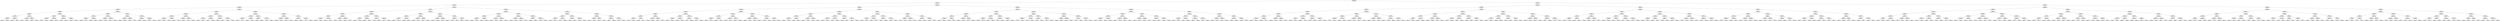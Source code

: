 ## [header material...]
## Command to get the layout: "dot -Teps thisfile > thisfile.eps"
graph "test"
{
node [shape="rectangle", fontsize=10, width=".2", height=".2", margin=0];
graph[fontsize=8];

n000 [label="clustersize = 14060
splitting feature:
((0.343,0.419)-(0.283,-0.114))"] ;
n000 -- n001 ;
n001 [label="clustersize = 5646
splitting feature:
((-0.389,-0.773)-(-0.859,0.786))"] ;
n001 -- n002 ;
n002 [label="clustersize = 3019
splitting feature:
((-0.0875,-0.48)-(-0.463,0.244))"] ;
n002 -- n003 ;
n003 [label="clustersize = 1640
splitting feature:
((0.0723,-0.332)-(-0.644,0.972))"] ;
n003 -- n004 ;
n004 [label="clustersize = 1295
splitting feature:
((-0.152,0.837)-(-0.558,-0.731))"] ;
n004 -- n005 ;
n005 [label="clustersize = 583
splitting feature:
((0.112,-0.988)-(-0.162,0.397))"] ;
n005 -- n006 ;
n006 [label="clustersize = 196
splitting feature:
((-0.243,0.824)-(-0.463,0.172))"] ;
n006 -- n007 ;
n007 [label="clustersize = 120
splitting feature:
((-0.051,-0.424)-(0.0714,0.665))"] ;
n007 -- n008 ;
n008 [label="clustersize = 80
splitting feature:
((0.0241,0.742)-(0.798,0.913))"] ;
n008 -- n009 ;
n009 [label="clustersize = 41
pupil avg:
[-0.05698124  0.02268274]"] ;
n008 -- n010 ;
n010 [label="clustersize = 39
pupil avg:
[-0.24863103 -0.00343872]"] ;
n007 -- n011 ;
n011 [label="clustersize = 40
splitting feature:
((0.839,-0.818)-(-0.108,-0.219))"] ;
n011 -- n012 ;
n012 [label="clustersize = 12
pupil avg:
[ 0.62273603  0.17628525]"] ;
n011 -- n013 ;
n013 [label="clustersize = 28
pupil avg:
[ 0.15179293  0.11614274]"] ;
n006 -- n014 ;
n014 [label="clustersize = 76
splitting feature:
((-0.323,0.572)-(-0.734,0.457))"] ;
n014 -- n015 ;
n015 [label="clustersize = 59
splitting feature:
((0.554,-0.471)-(0.9,0.657))"] ;
n015 -- n016 ;
n016 [label="clustersize = 24
pupil avg:
[-0.33551186  0.15807344]"] ;
n015 -- n017 ;
n017 [label="clustersize = 35
pupil avg:
[-0.32668014 -0.07792336]"] ;
n014 -- n018 ;
n018 [label="clustersize = 17
splitting feature:
((-0.845,-0.382)-(-0.668,0.2))"] ;
n018 -- n019 ;
n019 [label="clustersize = 8
pupil avg:
[-0.25539269 -0.02917431]"] ;
n018 -- n020 ;
n020 [label="clustersize = 9
pupil avg:
[ 0.11331194  0.14306619]"] ;
n005 -- n021 ;
n021 [label="clustersize = 387
splitting feature:
((-0.15,-0.0352)-(0.19,0.359))"] ;
n021 -- n022 ;
n022 [label="clustersize = 213
splitting feature:
((0.697,-0.28)-(0.246,0.99))"] ;
n022 -- n023 ;
n023 [label="clustersize = 58
splitting feature:
((0.0466,-0.174)-(0.368,-0.918))"] ;
n023 -- n024 ;
n024 [label="clustersize = 44
pupil avg:
[-0.19825902  0.03101168]"] ;
n023 -- n025 ;
n025 [label="clustersize = 14
pupil avg:
[ 0.09890642 -0.03765741]"] ;
n022 -- n026 ;
n026 [label="clustersize = 155
splitting feature:
((0.463,-0.309)-(0.792,0.574))"] ;
n026 -- n027 ;
n027 [label="clustersize = 97
pupil avg:
[ 0.19491746 -0.03740282]"] ;
n026 -- n028 ;
n028 [label="clustersize = 58
pupil avg:
[-0.10958379 -0.05047376]"] ;
n021 -- n029 ;
n029 [label="clustersize = 174
splitting feature:
((0.242,0.386)-(-0.92,-0.553))"] ;
n029 -- n030 ;
n030 [label="clustersize = 150
splitting feature:
((0.363,0.297)-(-0.312,-0.23))"] ;
n030 -- n031 ;
n031 [label="clustersize = 97
pupil avg:
[ 0.34047869  0.17503241]"] ;
n030 -- n032 ;
n032 [label="clustersize = 53
pupil avg:
[ 0.18586622 -0.00917443]"] ;
n029 -- n033 ;
n033 [label="clustersize = 24
splitting feature:
((-0.0722,-0.359)-(0.129,0.717))"] ;
n033 -- n034 ;
n034 [label="clustersize = 18
pupil avg:
[-0.20831482 -0.08200746]"] ;
n033 -- n035 ;
n035 [label="clustersize = 6
pupil avg:
[ 0.22723192 -0.00314228]"] ;
n004 -- n036 ;
n036 [label="clustersize = 712
splitting feature:
((-0.0125,0.905)-(-0.826,-0.554))"] ;
n036 -- n037 ;
n037 [label="clustersize = 247
splitting feature:
((0.98,0.71)-(0.743,-0.257))"] ;
n037 -- n038 ;
n038 [label="clustersize = 100
splitting feature:
((0.177,0.158)-(-0.208,-0.386))"] ;
n038 -- n039 ;
n039 [label="clustersize = 28
splitting feature:
((-0.437,-0.387)-(0.304,0.198))"] ;
n039 -- n040 ;
n040 [label="clustersize = 10
pupil avg:
[-0.13424385 -0.05455202]"] ;
n039 -- n041 ;
n041 [label="clustersize = 18
pupil avg:
[ 0.16969477  0.07522521]"] ;
n038 -- n042 ;
n042 [label="clustersize = 72
splitting feature:
((-0.724,0.469)-(0.561,0.00844))"] ;
n042 -- n043 ;
n043 [label="clustersize = 45
pupil avg:
[-0.27072638 -0.21551971]"] ;
n042 -- n044 ;
n044 [label="clustersize = 27
pupil avg:
[-0.27442657  0.0095109 ]"] ;
n037 -- n045 ;
n045 [label="clustersize = 147
splitting feature:
((-0.293,-0.479)-(-0.821,0.159))"] ;
n045 -- n046 ;
n046 [label="clustersize = 90
splitting feature:
((0.102,0.644)-(-0.0467,-0.536))"] ;
n046 -- n047 ;
n047 [label="clustersize = 33
pupil avg:
[ 0.11765492  0.18157592]"] ;
n046 -- n048 ;
n048 [label="clustersize = 57
pupil avg:
[-0.18819625  0.10009784]"] ;
n045 -- n049 ;
n049 [label="clustersize = 57
splitting feature:
((-0.157,-0.0507)-(0.551,-0.802))"] ;
n049 -- n050 ;
n050 [label="clustersize = 41
pupil avg:
[ 0.18455471  0.06541186]"] ;
n049 -- n051 ;
n051 [label="clustersize = 16
pupil avg:
[ 0.26015883  0.26124848]"] ;
n036 -- n052 ;
n052 [label="clustersize = 465
splitting feature:
((-0.31,-0.617)-(0.327,-0.392))"] ;
n052 -- n053 ;
n053 [label="clustersize = 234
splitting feature:
((-0.398,-0.181)-(0.287,0.676))"] ;
n053 -- n054 ;
n054 [label="clustersize = 181
splitting feature:
((-0.023,0.478)-(-0.495,-0.45))"] ;
n054 -- n055 ;
n055 [label="clustersize = 66
pupil avg:
[-0.22394268 -0.046475  ]"] ;
n054 -- n056 ;
n056 [label="clustersize = 115
pupil avg:
[-0.41602722 -0.09886491]"] ;
n053 -- n057 ;
n057 [label="clustersize = 53
splitting feature:
((-0.432,-0.632)-(-0.485,0.205))"] ;
n057 -- n058 ;
n058 [label="clustersize = 36
pupil avg:
[ 0.13003929  0.07624402]"] ;
n057 -- n059 ;
n059 [label="clustersize = 17
pupil avg:
[-0.13774245  0.00273931]"] ;
n052 -- n060 ;
n060 [label="clustersize = 231
splitting feature:
((-0.957,0.124)-(0.0574,-0.244))"] ;
n060 -- n061 ;
n061 [label="clustersize = 32
splitting feature:
((-0.933,-0.83)-(-0.812,0.461))"] ;
n061 -- n062 ;
n062 [label="clustersize = 13
pupil avg:
[-0.30278234  0.09137907]"] ;
n061 -- n063 ;
n063 [label="clustersize = 19
pupil avg:
[ 0.06732441  0.04975816]"] ;
n060 -- n064 ;
n064 [label="clustersize = 199
splitting feature:
((0.599,-0.0854)-(-0.563,0.841))"] ;
n064 -- n065 ;
n065 [label="clustersize = 176
pupil avg:
[-0.35755835  0.18632224]"] ;
n064 -- n066 ;
n066 [label="clustersize = 23
pupil avg:
[-0.16078884  0.12550966]"] ;
n003 -- n067 ;
n067 [label="clustersize = 345
splitting feature:
((-0.145,-0.253)-(0.496,0.898))"] ;
n067 -- n068 ;
n068 [label="clustersize = 257
splitting feature:
((0.146,0.35)-(-0.398,-0.596))"] ;
n068 -- n069 ;
n069 [label="clustersize = 141
splitting feature:
((-0.56,0.054)-(-0.0422,-0.151))"] ;
n069 -- n070 ;
n070 [label="clustersize = 43
splitting feature:
((0.0951,0.702)-(-0.31,-0.0688))"] ;
n070 -- n071 ;
n071 [label="clustersize = 22
splitting feature:
((0.0672,-0.639)-(-0.467,0.906))"] ;
n071 -- n072 ;
n072 [label="clustersize = 11
pupil avg:
[ 0.23707152  0.01799933]"] ;
n071 -- n073 ;
n073 [label="clustersize = 11
pupil avg:
[ 0.5757405   0.16217879]"] ;
n070 -- n074 ;
n074 [label="clustersize = 21
splitting feature:
((-0.129,-0.683)-(-0.294,-0.127))"] ;
n074 -- n075 ;
n075 [label="clustersize = 4
pupil avg:
[ 0.33452381 -0.17854167]"] ;
n074 -- n076 ;
n076 [label="clustersize = 17
pupil avg:
[ 0.16839533 -0.01818497]"] ;
n069 -- n077 ;
n077 [label="clustersize = 98
splitting feature:
((-0.0665,-0.885)-(-0.283,-0.471))"] ;
n077 -- n078 ;
n078 [label="clustersize = 41
splitting feature:
((-0.841,-0.688)-(-0.941,0.296))"] ;
n078 -- n079 ;
n079 [label="clustersize = 9
pupil avg:
[ 0.3381261   0.11747955]"] ;
n078 -- n080 ;
n080 [label="clustersize = 32
pupil avg:
[ 0.12152063  0.02457985]"] ;
n077 -- n081 ;
n081 [label="clustersize = 57
splitting feature:
((-0.816,0.749)-(-0.172,-0.453))"] ;
n081 -- n082 ;
n082 [label="clustersize = 4
pupil avg:
[ 0.29313111  0.07771037]"] ;
n081 -- n083 ;
n083 [label="clustersize = 53
pupil avg:
[ 0.02891713  0.00789801]"] ;
n068 -- n084 ;
n084 [label="clustersize = 116
splitting feature:
((-0.88,0.998)-(0.224,0.0176))"] ;
n084 -- n085 ;
n085 [label="clustersize = 29
splitting feature:
((0.852,0.566)-(0.219,0.202))"] ;
n085 -- n086 ;
n086 [label="clustersize = 10
splitting feature:
((-0.799,-0.938)-(-0.447,-0.168))"] ;
n086 -- n087 ;
n087 [label="clustersize = 4
pupil avg:
[ 0.32902516 -0.17909853]"] ;
n086 -- n088 ;
n088 [label="clustersize = 6
pupil avg:
[-0.11838536 -0.19410534]"] ;
n085 -- n089 ;
n089 [label="clustersize = 19
splitting feature:
((0.649,0.164)-(0.00435,0.797))"] ;
n089 -- n090 ;
n090 [label="clustersize = 7
pupil avg:
[-0.58716642 -0.1864217 ]"] ;
n089 -- n091 ;
n091 [label="clustersize = 12
pupil avg:
[-0.16695824  0.01346914]"] ;
n084 -- n092 ;
n092 [label="clustersize = 87
splitting feature:
((0.661,0.571)-(0.113,0.843))"] ;
n092 -- n093 ;
n093 [label="clustersize = 13
splitting feature:
((-0.895,0.424)-(-0.462,-0.365))"] ;
n093 -- n094 ;
n094 [label="clustersize = 8
pupil avg:
[ 0.06266969 -0.04878004]"] ;
n093 -- n095 ;
n095 [label="clustersize = 5
pupil avg:
[-0.39577802 -0.17791126]"] ;
n092 -- n096 ;
n096 [label="clustersize = 74
splitting feature:
((0.736,0.448)-(-0.00783,0.534))"] ;
n096 -- n097 ;
n097 [label="clustersize = 6
pupil avg:
[-0.17738033 -0.16897439]"] ;
n096 -- n098 ;
n098 [label="clustersize = 68
pupil avg:
[ 0.11955725 -0.01624073]"] ;
n067 -- n099 ;
n099 [label="clustersize = 88
splitting feature:
((0.491,0.885)-(-0.359,-0.13))"] ;
n099 -- n100 ;
n100 [label="clustersize = 55
splitting feature:
((0.048,-0.103)-(-0.0156,0.76))"] ;
n100 -- n101 ;
n101 [label="clustersize = 27
splitting feature:
((-0.605,0.766)-(0.296,-0.625))"] ;
n101 -- n102 ;
n102 [label="clustersize = 18
splitting feature:
((0.0846,0.304)-(0.389,0.0496))"] ;
n102 -- n103 ;
n103 [label="clustersize = 14
pupil avg:
[ 0.26171298  0.14222065]"] ;
n102 -- n104 ;
n104 [label="clustersize = 4
pupil avg:
[ 0.63406177  0.21777389]"] ;
n101 -- n105 ;
n105 [label="clustersize = 9
splitting feature:
((0.334,-0.406)-(0.16,-0.972))"] ;
n105 -- n106 ;
n106 [label="clustersize = 5
pupil avg:
[ 0.1189899   0.04040404]"] ;
n105 -- n107 ;
n107 [label="clustersize = 4
pupil avg:
[-0.3021646  -0.10107476]"] ;
n100 -- n108 ;
n108 [label="clustersize = 28
splitting feature:
((-0.251,-0.886)-(0.162,0.122))"] ;
n108 -- n109 ;
n109 [label="clustersize = 16
splitting feature:
((-0.582,0.993)-(0.974,0.943))"] ;
n109 -- n110 ;
n110 [label="clustersize = 12
pupil avg:
[ 0.73023611  0.07539365]"] ;
n109 -- n111 ;
n111 [label="clustersize = 4
pupil avg:
[ 0.94973545  0.38888889]"] ;
n108 -- n112 ;
n112 [label="clustersize = 12
splitting feature:
((-0.979,-0.557)-(-0.412,0.385))"] ;
n112 -- n113 ;
n113 [label="clustersize = 8
pupil avg:
[ 0.4931809   0.27150883]"] ;
n112 -- n114 ;
n114 [label="clustersize = 4
pupil avg:
[ 0.05156559  0.15724456]"] ;
n099 -- n115 ;
n115 [label="clustersize = 33
splitting feature:
((-0.874,0.056)-(-0.213,-0.0928))"] ;
n115 -- n116 ;
n116 [label="clustersize = 16
splitting feature:
((-0.13,-0.218)-(-0.038,-0.33))"] ;
n116 -- n117 ;
n117 [label="clustersize = 8
splitting feature:
((-0.00945,0.421)-(0.29,0.853))"] ;
n117 -- n118 ;
n118 [label="clustersize = 4
pupil avg:
[ 0.16148745 -0.00581395]"] ;
n117 -- n119 ;
n119 [label="clustersize = 4
pupil avg:
[ 0.02749953 -0.12140112]"] ;
n116 -- n120 ;
n120 [label="clustersize = 8
splitting feature:
((0.369,0.827)-(-0.00386,-0.102))"] ;
n120 -- n121 ;
n121 [label="clustersize = 4
pupil avg:
[ 0.51090226  0.05175439]"] ;
n120 -- n122 ;
n122 [label="clustersize = 4
pupil avg:
[ 0.17324872  0.00496313]"] ;
n115 -- n123 ;
n123 [label="clustersize = 17
splitting feature:
((-0.72,0.669)-(-0.494,0.0563))"] ;
n123 -- n124 ;
n124 [label="clustersize = 9
splitting feature:
((-0.266,-0.49)-(0.0272,0.161))"] ;
n124 -- n125 ;
n125 [label="clustersize = 4
pupil avg:
[ 0.36834586 -0.15822055]"] ;
n124 -- n126 ;
n126 [label="clustersize = 5
pupil avg:
[ 0.08902517 -0.02132341]"] ;
n123 -- n127 ;
n127 [label="clustersize = 8
splitting feature:
((-0.651,0.0863)-(-0.21,0.662))"] ;
n127 -- n128 ;
n128 [label="clustersize = 4
pupil avg:
[-0.17751031 -0.17139522]"] ;
n127 -- n129 ;
n129 [label="clustersize = 4
pupil avg:
[ 0.08431169 -0.22194366]"] ;
n002 -- n130 ;
n130 [label="clustersize = 1379
splitting feature:
((0.479,-0.191)-(0.997,0.622))"] ;
n130 -- n131 ;
n131 [label="clustersize = 955
splitting feature:
((0.56,0.893)-(-0.743,-0.475))"] ;
n131 -- n132 ;
n132 [label="clustersize = 434
splitting feature:
((0.108,-0.0847)-(-0.479,0.568))"] ;
n132 -- n133 ;
n133 [label="clustersize = 209
splitting feature:
((-0.457,0.484)-(-0.497,-0.446))"] ;
n133 -- n134 ;
n134 [label="clustersize = 146
splitting feature:
((0.503,0.8)-(0.214,0.499))"] ;
n134 -- n135 ;
n135 [label="clustersize = 17
splitting feature:
((-0.751,-0.0473)-(-0.899,-0.722))"] ;
n135 -- n136 ;
n136 [label="clustersize = 10
pupil avg:
[ 0.20631031  0.16586502]"] ;
n135 -- n137 ;
n137 [label="clustersize = 7
pupil avg:
[-0.17762739  0.14663023]"] ;
n134 -- n138 ;
n138 [label="clustersize = 129
splitting feature:
((-0.575,0.0564)-(0.941,-0.891))"] ;
n138 -- n139 ;
n139 [label="clustersize = 113
pupil avg:
[ 0.29940039  0.21007514]"] ;
n138 -- n140 ;
n140 [label="clustersize = 16
pupil avg:
[ 0.52213975  0.24410563]"] ;
n133 -- n141 ;
n141 [label="clustersize = 63
splitting feature:
((0.963,0.00385)-(0.535,-0.775))"] ;
n141 -- n142 ;
n142 [label="clustersize = 9
splitting feature:
((-0.24,-0.946)-(0.18,-0.668))"] ;
n142 -- n143 ;
n143 [label="clustersize = 5
pupil avg:
[-0.5743688  -0.11347265]"] ;
n142 -- n144 ;
n144 [label="clustersize = 4
pupil avg:
[ 0.03537753  0.32350821]"] ;
n141 -- n145 ;
n145 [label="clustersize = 54
splitting feature:
((-0.00898,0.741)-(0.638,0.113))"] ;
n145 -- n146 ;
n146 [label="clustersize = 34
pupil avg:
[ 0.20281594  0.17298364]"] ;
n145 -- n147 ;
n147 [label="clustersize = 20
pupil avg:
[-0.00581502  0.26617684]"] ;
n132 -- n148 ;
n148 [label="clustersize = 225
splitting feature:
((-0.512,0.737)-(-0.435,-0.232))"] ;
n148 -- n149 ;
n149 [label="clustersize = 150
splitting feature:
((-0.0907,0.303)-(-0.516,0.909))"] ;
n149 -- n150 ;
n150 [label="clustersize = 68
splitting feature:
((0.72,-0.752)-(0.418,-0.792))"] ;
n150 -- n151 ;
n151 [label="clustersize = 30
pupil avg:
[ 0.52940031  0.20738228]"] ;
n150 -- n152 ;
n152 [label="clustersize = 38
pupil avg:
[ 0.3311132   0.09288486]"] ;
n149 -- n153 ;
n153 [label="clustersize = 82
splitting feature:
((-0.0723,0.598)-(0.429,0.364))"] ;
n153 -- n154 ;
n154 [label="clustersize = 37
pupil avg:
[ 0.64760629  0.17769064]"] ;
n153 -- n155 ;
n155 [label="clustersize = 45
pupil avg:
[ 0.48883114  0.29527978]"] ;
n148 -- n156 ;
n156 [label="clustersize = 75
splitting feature:
((0.835,-0.114)-(-0.883,0.271))"] ;
n156 -- n157 ;
n157 [label="clustersize = 62
splitting feature:
((-0.751,-0.841)-(-0.403,-0.55))"] ;
n157 -- n158 ;
n158 [label="clustersize = 5
pupil avg:
[ 0.58261516  0.28477966]"] ;
n157 -- n159 ;
n159 [label="clustersize = 57
pupil avg:
[ 0.28819288  0.18590381]"] ;
n156 -- n160 ;
n160 [label="clustersize = 13
splitting feature:
((0.251,0.339)-(-0.456,0.932))"] ;
n160 -- n161 ;
n161 [label="clustersize = 7
pupil avg:
[ 0.40039267  0.01417647]"] ;
n160 -- n162 ;
n162 [label="clustersize = 6
pupil avg:
[ 0.06226951 -0.22457317]"] ;
n131 -- n163 ;
n163 [label="clustersize = 521
splitting feature:
((-0.772,0.0912)-(0.0612,0.971))"] ;
n163 -- n164 ;
n164 [label="clustersize = 264
splitting feature:
((-0.548,0.447)-(-0.445,-0.163))"] ;
n164 -- n165 ;
n165 [label="clustersize = 127
splitting feature:
((0.918,-0.469)-(-0.941,0.845))"] ;
n165 -- n166 ;
n166 [label="clustersize = 77
splitting feature:
((0.848,-0.708)-(-0.527,0.814))"] ;
n166 -- n167 ;
n167 [label="clustersize = 12
pupil avg:
[-0.09883256  0.10587229]"] ;
n166 -- n168 ;
n168 [label="clustersize = 65
pupil avg:
[ 0.23559988  0.12582256]"] ;
n165 -- n169 ;
n169 [label="clustersize = 50
splitting feature:
((0.00131,-0.102)-(-0.316,0.921))"] ;
n169 -- n170 ;
n170 [label="clustersize = 23
pupil avg:
[ 0.03077488 -0.09059596]"] ;
n169 -- n171 ;
n171 [label="clustersize = 27
pupil avg:
[ 0.3609413  -0.18098532]"] ;
n164 -- n172 ;
n172 [label="clustersize = 137
splitting feature:
((-0.219,0.864)-(-0.451,-0.586))"] ;
n172 -- n173 ;
n173 [label="clustersize = 45
splitting feature:
((-0.436,-0.287)-(0.0271,0.902))"] ;
n173 -- n174 ;
n174 [label="clustersize = 33
pupil avg:
[ 0.05176655 -0.15650818]"] ;
n173 -- n175 ;
n175 [label="clustersize = 12
pupil avg:
[ 0.381218   -0.04580787]"] ;
n172 -- n176 ;
n176 [label="clustersize = 92
splitting feature:
((-0.839,-0.364)-(0.893,0.527))"] ;
n176 -- n177 ;
n177 [label="clustersize = 74
pupil avg:
[-0.12478576 -0.10960317]"] ;
n176 -- n178 ;
n178 [label="clustersize = 18
pupil avg:
[-0.11071344  0.20846267]"] ;
n163 -- n179 ;
n179 [label="clustersize = 257
splitting feature:
((0.137,0.651)-(-0.547,0.144))"] ;
n179 -- n180 ;
n180 [label="clustersize = 108
splitting feature:
((-0.289,0.962)-(-0.796,-0.528))"] ;
n180 -- n181 ;
n181 [label="clustersize = 81
splitting feature:
((0.401,0.611)-(-0.235,-0.239))"] ;
n181 -- n182 ;
n182 [label="clustersize = 31
pupil avg:
[ 0.5030791   0.19358585]"] ;
n181 -- n183 ;
n183 [label="clustersize = 50
pupil avg:
[ 0.42837913 -0.01758314]"] ;
n180 -- n184 ;
n184 [label="clustersize = 27
splitting feature:
((0.439,-0.104)-(0.382,0.913))"] ;
n184 -- n185 ;
n185 [label="clustersize = 13
pupil avg:
[ 0.05183211  0.10037319]"] ;
n184 -- n186 ;
n186 [label="clustersize = 14
pupil avg:
[ 0.38427691  0.06317324]"] ;
n179 -- n187 ;
n187 [label="clustersize = 149
splitting feature:
((0.83,-0.342)-(-0.916,0.1))"] ;
n187 -- n188 ;
n188 [label="clustersize = 80
splitting feature:
((-0.63,0.821)-(-0.749,0.0718))"] ;
n188 -- n189 ;
n189 [label="clustersize = 32
pupil avg:
[ 0.28351641  0.0516374 ]"] ;
n188 -- n190 ;
n190 [label="clustersize = 48
pupil avg:
[ 0.1158742   0.14748193]"] ;
n187 -- n191 ;
n191 [label="clustersize = 69
splitting feature:
((0.5,0.918)-(-0.776,0.907))"] ;
n191 -- n192 ;
n192 [label="clustersize = 26
pupil avg:
[ 0.39105935 -0.07620585]"] ;
n191 -- n193 ;
n193 [label="clustersize = 43
pupil avg:
[ 0.13144141 -0.06803619]"] ;
n130 -- n194 ;
n194 [label="clustersize = 424
splitting feature:
((-0.721,-0.0907)-(-0.598,0.979))"] ;
n194 -- n195 ;
n195 [label="clustersize = 241
splitting feature:
((0.3,0.283)-(-0.512,-0.205))"] ;
n195 -- n196 ;
n196 [label="clustersize = 67
splitting feature:
((-0.904,-0.171)-(-0.505,0.588))"] ;
n196 -- n197 ;
n197 [label="clustersize = 26
splitting feature:
((0.148,0.855)-(0.773,0.677))"] ;
n197 -- n198 ;
n198 [label="clustersize = 13
splitting feature:
((-0.95,-0.786)-(0.532,0.333))"] ;
n198 -- n199 ;
n199 [label="clustersize = 9
pupil avg:
[-0.03494539 -0.03692854]"] ;
n198 -- n200 ;
n200 [label="clustersize = 4
pupil avg:
[ 0.41522367 -0.01382876]"] ;
n197 -- n201 ;
n201 [label="clustersize = 13
splitting feature:
((0.81,-0.622)-(-0.0979,0.176))"] ;
n201 -- n202 ;
n202 [label="clustersize = 4
pupil avg:
[ 0.16635766  0.01174024]"] ;
n201 -- n203 ;
n203 [label="clustersize = 9
pupil avg:
[-0.34498716  0.08076595]"] ;
n196 -- n204 ;
n204 [label="clustersize = 41
splitting feature:
((0.175,0.612)-(-0.662,-0.945))"] ;
n204 -- n205 ;
n205 [label="clustersize = 22
splitting feature:
((0.769,-0.588)-(-0.472,-0.856))"] ;
n205 -- n206 ;
n206 [label="clustersize = 10
pupil avg:
[ 0.29916451  0.2944208 ]"] ;
n205 -- n207 ;
n207 [label="clustersize = 12
pupil avg:
[ 0.18985753  0.14694654]"] ;
n204 -- n208 ;
n208 [label="clustersize = 19
splitting feature:
((-0.117,-0.368)-(0.416,-0.725))"] ;
n208 -- n209 ;
n209 [label="clustersize = 8
pupil avg:
[-0.10886742 -0.00743748]"] ;
n208 -- n210 ;
n210 [label="clustersize = 11
pupil avg:
[ 0.19256235  0.12315026]"] ;
n195 -- n211 ;
n211 [label="clustersize = 174
splitting feature:
((0.508,0.0515)-(-0.565,0.69))"] ;
n211 -- n212 ;
n212 [label="clustersize = 41
splitting feature:
((-0.292,0.554)-(0.563,0.396))"] ;
n212 -- n213 ;
n213 [label="clustersize = 26
splitting feature:
((-0.943,0.422)-(-0.737,-0.945))"] ;
n213 -- n214 ;
n214 [label="clustersize = 5
pupil avg:
[-0.41775675 -0.25212419]"] ;
n213 -- n215 ;
n215 [label="clustersize = 21
pupil avg:
[-0.02805558  0.09429481]"] ;
n212 -- n216 ;
n216 [label="clustersize = 15
splitting feature:
((-0.203,-0.465)-(-0.422,0.436))"] ;
n216 -- n217 ;
n217 [label="clustersize = 9
pupil avg:
[-0.38858763 -0.11358252]"] ;
n216 -- n218 ;
n218 [label="clustersize = 6
pupil avg:
[-0.47727256  0.28002258]"] ;
n211 -- n219 ;
n219 [label="clustersize = 133
splitting feature:
((-0.136,-0.334)-(0.305,0.855))"] ;
n219 -- n220 ;
n220 [label="clustersize = 93
splitting feature:
((-0.508,0.616)-(-0.94,-0.6))"] ;
n220 -- n221 ;
n221 [label="clustersize = 61
pupil avg:
[-0.10565058 -0.22000031]"] ;
n220 -- n222 ;
n222 [label="clustersize = 32
pupil avg:
[-0.27338865 -0.20992755]"] ;
n219 -- n223 ;
n223 [label="clustersize = 40
splitting feature:
((-0.292,-0.00591)-(0.00274,0.296))"] ;
n223 -- n224 ;
n224 [label="clustersize = 30
pupil avg:
[-0.00798472 -0.20191749]"] ;
n223 -- n225 ;
n225 [label="clustersize = 10
pupil avg:
[ 0.23446017  0.08359637]"] ;
n194 -- n226 ;
n226 [label="clustersize = 183
splitting feature:
((-0.348,0.615)-(-0.214,-0.0323))"] ;
n226 -- n227 ;
n227 [label="clustersize = 100
splitting feature:
((0.59,0.711)-(-0.632,0.861))"] ;
n227 -- n228 ;
n228 [label="clustersize = 31
splitting feature:
((-0.289,0.156)-(-0.191,-0.315))"] ;
n228 -- n229 ;
n229 [label="clustersize = 23
splitting feature:
((-0.411,-0.355)-(-0.479,0.801))"] ;
n229 -- n230 ;
n230 [label="clustersize = 8
pupil avg:
[ 0.17052751  0.12304155]"] ;
n229 -- n231 ;
n231 [label="clustersize = 15
pupil avg:
[ 0.49225378  0.1917566 ]"] ;
n228 -- n232 ;
n232 [label="clustersize = 8
splitting feature:
((-0.825,-0.75)-(0.775,-0.504))"] ;
n232 -- n233 ;
n233 [label="clustersize = 4
pupil avg:
[ 0.22811572 -0.08228914]"] ;
n232 -- n234 ;
n234 [label="clustersize = 4
pupil avg:
[-0.33065674 -0.15521655]"] ;
n227 -- n235 ;
n235 [label="clustersize = 69
splitting feature:
((-0.674,0.888)-(0.119,0.534))"] ;
n235 -- n236 ;
n236 [label="clustersize = 26
splitting feature:
((0.372,-0.674)-(-0.469,-0.383))"] ;
n236 -- n237 ;
n237 [label="clustersize = 11
pupil avg:
[ 0.77840506 -0.15157976]"] ;
n236 -- n238 ;
n238 [label="clustersize = 15
pupil avg:
[ 0.53162924 -0.1451578 ]"] ;
n235 -- n239 ;
n239 [label="clustersize = 43
splitting feature:
((0.516,0.627)-(-0.521,-0.185))"] ;
n239 -- n240 ;
n240 [label="clustersize = 25
pupil avg:
[ 0.59188991  0.07927728]"] ;
n239 -- n241 ;
n241 [label="clustersize = 18
pupil avg:
[ 0.40830223 -0.0487063 ]"] ;
n226 -- n242 ;
n242 [label="clustersize = 83
splitting feature:
((0.224,0.346)-(-0.588,0.359))"] ;
n242 -- n243 ;
n243 [label="clustersize = 30
splitting feature:
((-0.117,-0.196)-(-0.125,0.697))"] ;
n243 -- n244 ;
n244 [label="clustersize = 19
splitting feature:
((-0.98,0.371)-(0.884,0.555))"] ;
n244 -- n245 ;
n245 [label="clustersize = 15
pupil avg:
[-0.0180342  -0.09764216]"] ;
n244 -- n246 ;
n246 [label="clustersize = 4
pupil avg:
[ 0.15238095  0.26428571]"] ;
n243 -- n247 ;
n247 [label="clustersize = 11
splitting feature:
((0.981,0.722)-(0.479,0.224))"] ;
n247 -- n248 ;
n248 [label="clustersize = 4
pupil avg:
[ 0.07486915 -0.14843506]"] ;
n247 -- n249 ;
n249 [label="clustersize = 7
pupil avg:
[ 0.52142913  0.07551218]"] ;
n242 -- n250 ;
n250 [label="clustersize = 53
splitting feature:
((-0.241,-0.268)-(-0.19,0.552))"] ;
n250 -- n251 ;
n251 [label="clustersize = 36
splitting feature:
((-0.578,-0.868)-(-0.247,-0.385))"] ;
n251 -- n252 ;
n252 [label="clustersize = 10
pupil avg:
[ 0.05647662 -0.21796112]"] ;
n251 -- n253 ;
n253 [label="clustersize = 26
pupil avg:
[-0.11983598 -0.23737585]"] ;
n250 -- n254 ;
n254 [label="clustersize = 17
splitting feature:
((-0.0175,0.244)-(0.983,0.131))"] ;
n254 -- n255 ;
n255 [label="clustersize = 12
pupil avg:
[ 0.02683149 -0.22548631]"] ;
n254 -- n256 ;
n256 [label="clustersize = 5
pupil avg:
[ 0.42798092 -0.18661656]"] ;
n001 -- n257 ;
n257 [label="clustersize = 2627
splitting feature:
((0.673,0.832)-(-0.948,0.158))"] ;
n257 -- n258 ;
n258 [label="clustersize = 731
splitting feature:
((0.781,0.503)-(-0.224,-0.641))"] ;
n258 -- n259 ;
n259 [label="clustersize = 494
splitting feature:
((-0.0715,0.374)-(0.0304,0.888))"] ;
n259 -- n260 ;
n260 [label="clustersize = 282
splitting feature:
((0.861,0.035)-(-0.752,0.978))"] ;
n260 -- n261 ;
n261 [label="clustersize = 82
splitting feature:
((-0.746,0.233)-(0.124,-0.817))"] ;
n261 -- n262 ;
n262 [label="clustersize = 61
splitting feature:
((0.329,0.978)-(-0.129,0.137))"] ;
n262 -- n263 ;
n263 [label="clustersize = 21
splitting feature:
((-0.935,0.32)-(0.586,-0.432))"] ;
n263 -- n264 ;
n264 [label="clustersize = 10
pupil avg:
[ 0.30249747  0.17164982]"] ;
n263 -- n265 ;
n265 [label="clustersize = 11
pupil avg:
[ 0.4206146   0.27595014]"] ;
n262 -- n266 ;
n266 [label="clustersize = 40
splitting feature:
((1,-0.37)-(0.543,-0.791))"] ;
n266 -- n267 ;
n267 [label="clustersize = 32
pupil avg:
[ 0.2307655   0.12389795]"] ;
n266 -- n268 ;
n268 [label="clustersize = 8
pupil avg:
[ 0.43490127  0.07152748]"] ;
n261 -- n269 ;
n269 [label="clustersize = 21
splitting feature:
((-0.517,-0.21)-(0.778,-0.425))"] ;
n269 -- n270 ;
n270 [label="clustersize = 9
splitting feature:
((-0.274,0.482)-(0.112,0.285))"] ;
n270 -- n271 ;
n271 [label="clustersize = 4
pupil avg:
[ 0.45110839  0.14735482]"] ;
n270 -- n272 ;
n272 [label="clustersize = 5
pupil avg:
[ 0.19604958  0.17229018]"] ;
n269 -- n273 ;
n273 [label="clustersize = 12
splitting feature:
((0.059,-0.816)-(0.849,-0.776))"] ;
n273 -- n274 ;
n274 [label="clustersize = 4
pupil avg:
[ 0.32921432  0.40143655]"] ;
n273 -- n275 ;
n275 [label="clustersize = 8
pupil avg:
[ 0.55189023  0.33173309]"] ;
n260 -- n276 ;
n276 [label="clustersize = 200
splitting feature:
((0.0776,0.318)-(-0.373,0.509))"] ;
n276 -- n277 ;
n277 [label="clustersize = 145
splitting feature:
((0.198,0.546)-(-0.454,0.808))"] ;
n277 -- n278 ;
n278 [label="clustersize = 96
splitting feature:
((-0.679,0.454)-(0.735,-0.0612))"] ;
n278 -- n279 ;
n279 [label="clustersize = 91
pupil avg:
[ 0.45360294  0.11077705]"] ;
n278 -- n280 ;
n280 [label="clustersize = 5
pupil avg:
[ 0.30313222  0.34746747]"] ;
n277 -- n281 ;
n281 [label="clustersize = 49
splitting feature:
((-0.721,0.983)-(-0.579,-0.828))"] ;
n281 -- n282 ;
n282 [label="clustersize = 45
pupil avg:
[ 0.32421118  0.06418498]"] ;
n281 -- n283 ;
n283 [label="clustersize = 4
pupil avg:
[-0.10166101 -0.12249435]"] ;
n276 -- n284 ;
n284 [label="clustersize = 55
splitting feature:
((0.187,-0.0478)-(-0.418,-0.0845))"] ;
n284 -- n285 ;
n285 [label="clustersize = 17
splitting feature:
((0.0523,0.184)-(0.874,0.126))"] ;
n285 -- n286 ;
n286 [label="clustersize = 11
pupil avg:
[ 0.6287976  0.1194937]"] ;
n285 -- n287 ;
n287 [label="clustersize = 6
pupil avg:
[ 0.50249949  0.06063808]"] ;
n284 -- n288 ;
n288 [label="clustersize = 38
splitting feature:
((-0.781,0.31)-(0.000897,-0.979))"] ;
n288 -- n289 ;
n289 [label="clustersize = 31
pupil avg:
[ 0.46258347 -0.11590271]"] ;
n288 -- n290 ;
n290 [label="clustersize = 7
pupil avg:
[ 0.60677563 -0.04852092]"] ;
n259 -- n291 ;
n291 [label="clustersize = 212
splitting feature:
((-0.761,0.359)-(0.977,0.327))"] ;
n291 -- n292 ;
n292 [label="clustersize = 122
splitting feature:
((0.597,0.847)-(-0.277,0.567))"] ;
n292 -- n293 ;
n293 [label="clustersize = 56
splitting feature:
((0.882,-0.478)-(-0.107,-0.0622))"] ;
n293 -- n294 ;
n294 [label="clustersize = 13
splitting feature:
((0.871,0.865)-(0.0475,-0.904))"] ;
n294 -- n295 ;
n295 [label="clustersize = 7
pupil avg:
[ 0.50138166  0.26224891]"] ;
n294 -- n296 ;
n296 [label="clustersize = 6
pupil avg:
[ 0.26919776  0.33270134]"] ;
n293 -- n297 ;
n297 [label="clustersize = 43
splitting feature:
((0.334,0.411)-(-0.555,0.878))"] ;
n297 -- n298 ;
n298 [label="clustersize = 25
pupil avg:
[ 0.50548332  0.23062411]"] ;
n297 -- n299 ;
n299 [label="clustersize = 18
pupil avg:
[ 0.6448443   0.17380242]"] ;
n292 -- n300 ;
n300 [label="clustersize = 66
splitting feature:
((-0.026,-0.366)-(-0.822,0.015))"] ;
n300 -- n301 ;
n301 [label="clustersize = 42
splitting feature:
((-0.0849,-0.717)-(-0.743,-0.427))"] ;
n301 -- n302 ;
n302 [label="clustersize = 18
pupil avg:
[ 0.4478637   0.10420698]"] ;
n301 -- n303 ;
n303 [label="clustersize = 24
pupil avg:
[ 0.66215321  0.07537607]"] ;
n300 -- n304 ;
n304 [label="clustersize = 24
splitting feature:
((0.944,-0.577)-(0.775,-0.963))"] ;
n304 -- n305 ;
n305 [label="clustersize = 11
pupil avg:
[ 0.82978097  0.06367188]"] ;
n304 -- n306 ;
n306 [label="clustersize = 13
pupil avg:
[ 0.65496399 -0.15303426]"] ;
n291 -- n307 ;
n307 [label="clustersize = 90
splitting feature:
((0.716,-0.817)-(-0.58,-0.487))"] ;
n307 -- n308 ;
n308 [label="clustersize = 42
splitting feature:
((0.186,-0.632)-(0.884,-0.231))"] ;
n308 -- n309 ;
n309 [label="clustersize = 18
splitting feature:
((0.334,0.209)-(0.905,0.767))"] ;
n309 -- n310 ;
n310 [label="clustersize = 9
pupil avg:
[ 0.35939513  0.33132014]"] ;
n309 -- n311 ;
n311 [label="clustersize = 9
pupil avg:
[ 0.52856957  0.2773423 ]"] ;
n308 -- n312 ;
n312 [label="clustersize = 24
splitting feature:
((0.888,-0.631)-(-0.798,0.00571))"] ;
n312 -- n313 ;
n313 [label="clustersize = 15
pupil avg:
[ 0.5951533   0.31270144]"] ;
n312 -- n314 ;
n314 [label="clustersize = 9
pupil avg:
[ 0.56646211  0.21192164]"] ;
n307 -- n315 ;
n315 [label="clustersize = 48
splitting feature:
((0.155,-0.368)-(-0.673,0.755))"] ;
n315 -- n316 ;
n316 [label="clustersize = 34
splitting feature:
((-0.451,-0.315)-(-0.692,0.111))"] ;
n316 -- n317 ;
n317 [label="clustersize = 16
pupil avg:
[ 0.2594861   0.23787968]"] ;
n316 -- n318 ;
n318 [label="clustersize = 18
pupil avg:
[ 0.37160157  0.22090518]"] ;
n315 -- n319 ;
n319 [label="clustersize = 14
splitting feature:
((0.244,0.343)-(-0.589,0.627))"] ;
n319 -- n320 ;
n320 [label="clustersize = 7
pupil avg:
[ 0.39692154  0.18631861]"] ;
n319 -- n321 ;
n321 [label="clustersize = 7
pupil avg:
[ 0.59456367  0.15829217]"] ;
n258 -- n322 ;
n322 [label="clustersize = 237
splitting feature:
((0.679,-0.042)-(-0.708,-0.675))"] ;
n322 -- n323 ;
n323 [label="clustersize = 160
splitting feature:
((-0.015,-0.965)-(-0.565,0.552))"] ;
n323 -- n324 ;
n324 [label="clustersize = 32
splitting feature:
((0.061,0.705)-(-0.478,-0.0572))"] ;
n324 -- n325 ;
n325 [label="clustersize = 16
splitting feature:
((0.185,-0.222)-(-0.376,-0.644))"] ;
n325 -- n326 ;
n326 [label="clustersize = 8
splitting feature:
((-0.467,0.0906)-(-0.379,0.838))"] ;
n326 -- n327 ;
n327 [label="clustersize = 4
pupil avg:
[ 0.60898905  0.1867838 ]"] ;
n326 -- n328 ;
n328 [label="clustersize = 4
pupil avg:
[ 0.23585954  0.22605346]"] ;
n325 -- n329 ;
n329 [label="clustersize = 8
splitting feature:
((-0.466,0.489)-(0.973,0.412))"] ;
n329 -- n330 ;
n330 [label="clustersize = 4
pupil avg:
[ 0.28514896  0.09580424]"] ;
n329 -- n331 ;
n331 [label="clustersize = 4
pupil avg:
[ 0.05342091  0.19411604]"] ;
n324 -- n332 ;
n332 [label="clustersize = 16
splitting feature:
((0.945,0.913)-(-0.517,0.398))"] ;
n332 -- n333 ;
n333 [label="clustersize = 8
splitting feature:
((-0.95,-0.0966)-(0.127,-0.157))"] ;
n333 -- n334 ;
n334 [label="clustersize = 4
pupil avg:
[ 0.01103856  0.19776119]"] ;
n333 -- n335 ;
n335 [label="clustersize = 4
pupil avg:
[-0.29617288  0.1884774 ]"] ;
n332 -- n336 ;
n336 [label="clustersize = 8
splitting feature:
((-0.562,0.909)-(0.75,0.505))"] ;
n336 -- n337 ;
n337 [label="clustersize = 4
pupil avg:
[-0.05635724  0.1599865 ]"] ;
n336 -- n338 ;
n338 [label="clustersize = 4
pupil avg:
[ 0.39107466 -0.00557172]"] ;
n323 -- n339 ;
n339 [label="clustersize = 128
splitting feature:
((0.5,-0.492)-(-0.989,-0.169))"] ;
n339 -- n340 ;
n340 [label="clustersize = 109
splitting feature:
((0.104,0.78)-(-0.0643,0.00377))"] ;
n340 -- n341 ;
n341 [label="clustersize = 65
splitting feature:
((0.0875,-0.545)-(-0.311,-0.135))"] ;
n341 -- n342 ;
n342 [label="clustersize = 33
pupil avg:
[ 0.39735151  0.2168125 ]"] ;
n341 -- n343 ;
n343 [label="clustersize = 32
pupil avg:
[ 0.52834375  0.1654508 ]"] ;
n340 -- n344 ;
n344 [label="clustersize = 44
splitting feature:
((0.411,0.0877)-(-0.723,0.312))"] ;
n344 -- n345 ;
n345 [label="clustersize = 11
pupil avg:
[ 0.21671843  0.19444575]"] ;
n344 -- n346 ;
n346 [label="clustersize = 33
pupil avg:
[ 0.37576272  0.14417436]"] ;
n339 -- n347 ;
n347 [label="clustersize = 19
splitting feature:
((-0.307,0.38)-(-0.0601,0.533))"] ;
n347 -- n348 ;
n348 [label="clustersize = 11
splitting feature:
((0.56,-0.299)-(0.988,0.69))"] ;
n348 -- n349 ;
n349 [label="clustersize = 5
pupil avg:
[ 0.19908497  0.07920228]"] ;
n348 -- n350 ;
n350 [label="clustersize = 6
pupil avg:
[ 0.19824561 -0.14711779]"] ;
n347 -- n351 ;
n351 [label="clustersize = 8
splitting feature:
((-0.249,0.861)-(-0.491,0.608))"] ;
n351 -- n352 ;
n352 [label="clustersize = 4
pupil avg:
[ 0.70340909 -0.13549784]"] ;
n351 -- n353 ;
n353 [label="clustersize = 4
pupil avg:
[ 0.42682682  0.10923913]"] ;
n322 -- n354 ;
n354 [label="clustersize = 77
splitting feature:
((-0.294,0.733)-(0.22,0.457))"] ;
n354 -- n355 ;
n355 [label="clustersize = 45
splitting feature:
((-0.708,-0.367)-(-0.321,0.295))"] ;
n355 -- n356 ;
n356 [label="clustersize = 17
splitting feature:
((-0.415,-0.834)-(-0.241,-0.127))"] ;
n356 -- n357 ;
n357 [label="clustersize = 9
splitting feature:
((-0.774,0.281)-(0.272,-0.186))"] ;
n357 -- n358 ;
n358 [label="clustersize = 4
pupil avg:
[-0.52224903  0.10265444]"] ;
n357 -- n359 ;
n359 [label="clustersize = 5
pupil avg:
[-0.3784564   0.05321374]"] ;
n356 -- n360 ;
n360 [label="clustersize = 8
splitting feature:
((-0.262,-0.507)-(-0.288,-0.631))"] ;
n360 -- n361 ;
n361 [label="clustersize = 4
pupil avg:
[-0.11351611 -0.0838274 ]"] ;
n360 -- n362 ;
n362 [label="clustersize = 4
pupil avg:
[ 0.23327079  0.0003127 ]"] ;
n355 -- n363 ;
n363 [label="clustersize = 28
splitting feature:
((-0.146,-0.00746)-(-0.117,-0.321))"] ;
n363 -- n364 ;
n364 [label="clustersize = 15
splitting feature:
((0.195,-0.398)-(-0.611,0.263))"] ;
n364 -- n365 ;
n365 [label="clustersize = 7
pupil avg:
[ 0.20587163 -0.21579267]"] ;
n364 -- n366 ;
n366 [label="clustersize = 8
pupil avg:
[ 0.5549808  -0.08034761]"] ;
n363 -- n367 ;
n367 [label="clustersize = 13
splitting feature:
((-0.55,-0.507)-(-0.498,-0.221))"] ;
n367 -- n368 ;
n368 [label="clustersize = 6
pupil avg:
[-0.11398704 -0.09717591]"] ;
n367 -- n369 ;
n369 [label="clustersize = 7
pupil avg:
[ 0.2637313  -0.25327017]"] ;
n354 -- n370 ;
n370 [label="clustersize = 32
splitting feature:
((-0.299,0.119)-(0.553,0.734))"] ;
n370 -- n371 ;
n371 [label="clustersize = 16
splitting feature:
((-0.671,0.146)-(-0.665,-0.336))"] ;
n371 -- n372 ;
n372 [label="clustersize = 8
splitting feature:
((-0.407,0.958)-(0.426,-0.833))"] ;
n372 -- n373 ;
n373 [label="clustersize = 4
pupil avg:
[ 0.167176    0.07977982]"] ;
n372 -- n374 ;
n374 [label="clustersize = 4
pupil avg:
[ 0.53967932  0.12271431]"] ;
n371 -- n375 ;
n375 [label="clustersize = 8
splitting feature:
((0.000856,0.258)-(-0.0875,0.197))"] ;
n375 -- n376 ;
n376 [label="clustersize = 4
pupil avg:
[-0.28482143  0.0639881 ]"] ;
n375 -- n377 ;
n377 [label="clustersize = 4
pupil avg:
[-0.0292735  -0.15534188]"] ;
n370 -- n378 ;
n378 [label="clustersize = 16
splitting feature:
((-0.715,-0.458)-(-0.377,-0.813))"] ;
n378 -- n379 ;
n379 [label="clustersize = 8
splitting feature:
((0.94,-0.563)-(-0.962,-0.587))"] ;
n379 -- n380 ;
n380 [label="clustersize = 4
pupil avg:
[ 0.40356175  0.13557878]"] ;
n379 -- n381 ;
n381 [label="clustersize = 4
pupil avg:
[ 0.2030722   0.17138668]"] ;
n378 -- n382 ;
n382 [label="clustersize = 8
splitting feature:
((0.342,-0.653)-(0.89,-0.977))"] ;
n382 -- n383 ;
n383 [label="clustersize = 4
pupil avg:
[ 0.37030537  0.17339417]"] ;
n382 -- n384 ;
n384 [label="clustersize = 4
pupil avg:
[ 0.70109557  0.29668415]"] ;
n257 -- n385 ;
n385 [label="clustersize = 1896
splitting feature:
((-0.263,0.55)-(0.225,0.498))"] ;
n385 -- n386 ;
n386 [label="clustersize = 1101
splitting feature:
((-0.98,0.991)-(-0.423,-0.599))"] ;
n386 -- n387 ;
n387 [label="clustersize = 637
splitting feature:
((-0.247,0.692)-(-0.821,0.157))"] ;
n387 -- n388 ;
n388 [label="clustersize = 455
splitting feature:
((-0.484,-0.626)-(-0.955,0.329))"] ;
n388 -- n389 ;
n389 [label="clustersize = 20
splitting feature:
((-0.318,0.137)-(-0.55,-0.0255))"] ;
n389 -- n390 ;
n390 [label="clustersize = 9
splitting feature:
((-0.564,-0.254)-(-0.928,-0.288))"] ;
n390 -- n391 ;
n391 [label="clustersize = 5
pupil avg:
[ 0.07002653 -0.11769743]"] ;
n390 -- n392 ;
n392 [label="clustersize = 4
pupil avg:
[ 0.63389768 -0.18564418]"] ;
n389 -- n393 ;
n393 [label="clustersize = 11
splitting feature:
((0.874,-0.394)-(0.3,-0.527))"] ;
n393 -- n394 ;
n394 [label="clustersize = 7
pupil avg:
[ 0.1148904   0.01851852]"] ;
n393 -- n395 ;
n395 [label="clustersize = 4
pupil avg:
[-0.4130618   0.12380736]"] ;
n388 -- n396 ;
n396 [label="clustersize = 435
splitting feature:
((-0.944,-0.32)-(-0.868,0.631))"] ;
n396 -- n397 ;
n397 [label="clustersize = 69
splitting feature:
((-0.214,-0.538)-(0.0464,0.65))"] ;
n397 -- n398 ;
n398 [label="clustersize = 12
pupil avg:
[ 0.06200365 -0.1118913 ]"] ;
n397 -- n399 ;
n399 [label="clustersize = 57
pupil avg:
[ 0.38970292 -0.15314608]"] ;
n396 -- n400 ;
n400 [label="clustersize = 366
splitting feature:
((-0.481,0.814)-(-0.174,0.948))"] ;
n400 -- n401 ;
n401 [label="clustersize = 143
pupil avg:
[ 0.5264133  -0.21074558]"] ;
n400 -- n402 ;
n402 [label="clustersize = 223
pupil avg:
[ 0.48950039 -0.09215507]"] ;
n387 -- n403 ;
n403 [label="clustersize = 182
splitting feature:
((-0.819,0.804)-(-0.817,-0.0372))"] ;
n403 -- n404 ;
n404 [label="clustersize = 82
splitting feature:
((-0.251,-0.6)-(0.47,0.862))"] ;
n404 -- n405 ;
n405 [label="clustersize = 38
splitting feature:
((0.341,0.622)-(-0.535,-0.258))"] ;
n405 -- n406 ;
n406 [label="clustersize = 23
pupil avg:
[ 0.24781236 -0.1636504 ]"] ;
n405 -- n407 ;
n407 [label="clustersize = 15
pupil avg:
[ 0.52984131 -0.18835808]"] ;
n404 -- n408 ;
n408 [label="clustersize = 44
splitting feature:
((0.667,0.412)-(0.0538,-0.0152))"] ;
n408 -- n409 ;
n409 [label="clustersize = 15
pupil avg:
[ 0.39157725 -0.18386266]"] ;
n408 -- n410 ;
n410 [label="clustersize = 29
pupil avg:
[ 0.64729748 -0.06129574]"] ;
n403 -- n411 ;
n411 [label="clustersize = 100
splitting feature:
((-0.351,0.506)-(-0.935,-0.312))"] ;
n411 -- n412 ;
n412 [label="clustersize = 65
splitting feature:
((0.794,-0.0429)-(0.219,-0.598))"] ;
n412 -- n413 ;
n413 [label="clustersize = 41
pupil avg:
[ 0.17754698 -0.13172963]"] ;
n412 -- n414 ;
n414 [label="clustersize = 24
pupil avg:
[ 0.34570596 -0.1152949 ]"] ;
n411 -- n415 ;
n415 [label="clustersize = 35
splitting feature:
((-0.149,0.615)-(-0.293,-0.751))"] ;
n415 -- n416 ;
n416 [label="clustersize = 29
pupil avg:
[ 0.12831844 -0.02815265]"] ;
n415 -- n417 ;
n417 [label="clustersize = 6
pupil avg:
[-0.07866166 -0.18072729]"] ;
n386 -- n418 ;
n418 [label="clustersize = 464
splitting feature:
((-0.433,0.302)-(0.0569,0.234))"] ;
n418 -- n419 ;
n419 [label="clustersize = 158
splitting feature:
((0.204,0.901)-(0.856,0.743))"] ;
n419 -- n420 ;
n420 [label="clustersize = 134
splitting feature:
((-0.144,-0.737)-(-0.704,0.282))"] ;
n420 -- n421 ;
n421 [label="clustersize = 48
splitting feature:
((-0.886,-0.666)-(-0.397,0.609))"] ;
n421 -- n422 ;
n422 [label="clustersize = 15
pupil avg:
[-0.06310724 -0.15437595]"] ;
n421 -- n423 ;
n423 [label="clustersize = 33
pupil avg:
[ 0.14077236 -0.14761062]"] ;
n420 -- n424 ;
n424 [label="clustersize = 86
splitting feature:
((-0.885,0.788)-(-0.35,-0.388))"] ;
n424 -- n425 ;
n425 [label="clustersize = 44
pupil avg:
[ 0.4384841  -0.14980867]"] ;
n424 -- n426 ;
n426 [label="clustersize = 42
pupil avg:
[ 0.19264415 -0.16774179]"] ;
n419 -- n427 ;
n427 [label="clustersize = 24
splitting feature:
((-0.0126,-0.0181)-(-0.802,0.283))"] ;
n427 -- n428 ;
n428 [label="clustersize = 13
splitting feature:
((-0.756,0.156)-(0.0198,-0.813))"] ;
n428 -- n429 ;
n429 [label="clustersize = 4
pupil avg:
[ 0.1791939  -0.09457058]"] ;
n428 -- n430 ;
n430 [label="clustersize = 9
pupil avg:
[-0.17094475 -0.28985206]"] ;
n427 -- n431 ;
n431 [label="clustersize = 11
splitting feature:
((-0.168,0.935)-(0.847,-0.326))"] ;
n431 -- n432 ;
n432 [label="clustersize = 7
pupil avg:
[ 0.47118661 -0.08072612]"] ;
n431 -- n433 ;
n433 [label="clustersize = 4
pupil avg:
[-0.0326087  -0.23091787]"] ;
n418 -- n434 ;
n434 [label="clustersize = 306
splitting feature:
((-0.211,0.903)-(0.185,0.0179))"] ;
n434 -- n435 ;
n435 [label="clustersize = 121
splitting feature:
((-0.343,-0.0343)-(-0.66,-0.427))"] ;
n435 -- n436 ;
n436 [label="clustersize = 74
splitting feature:
((0.138,-0.882)-(0.2,0.284))"] ;
n436 -- n437 ;
n437 [label="clustersize = 14
pupil avg:
[ 0.08905434 -0.13013421]"] ;
n436 -- n438 ;
n438 [label="clustersize = 60
pupil avg:
[ 0.25150698 -0.07264315]"] ;
n435 -- n439 ;
n439 [label="clustersize = 47
splitting feature:
((-0.0306,-0.834)-(-0.262,-0.652))"] ;
n439 -- n440 ;
n440 [label="clustersize = 18
pupil avg:
[ 0.23093861 -0.07296497]"] ;
n439 -- n441 ;
n441 [label="clustersize = 29
pupil avg:
[ 0.40027075 -0.01247538]"] ;
n434 -- n442 ;
n442 [label="clustersize = 185
splitting feature:
((0.0932,0.355)-(-0.805,-0.0115))"] ;
n442 -- n443 ;
n443 [label="clustersize = 81
splitting feature:
((-0.447,0.819)-(-0.178,0.717))"] ;
n443 -- n444 ;
n444 [label="clustersize = 4
pupil avg:
[ 0.29490926  0.2723027 ]"] ;
n443 -- n445 ;
n445 [label="clustersize = 77
pupil avg:
[ 0.15110166  0.02936518]"] ;
n442 -- n446 ;
n446 [label="clustersize = 104
splitting feature:
((-0.408,-0.837)-(0.304,0.702))"] ;
n446 -- n447 ;
n447 [label="clustersize = 33
pupil avg:
[ 0.05387362 -0.03051907]"] ;
n446 -- n448 ;
n448 [label="clustersize = 71
pupil avg:
[ 0.10513677  0.01762373]"] ;
n385 -- n449 ;
n449 [label="clustersize = 795
splitting feature:
((0.0838,-0.375)-(-0.408,0.542))"] ;
n449 -- n450 ;
n450 [label="clustersize = 465
splitting feature:
((-0.792,0.514)-(-0.343,-0.281))"] ;
n450 -- n451 ;
n451 [label="clustersize = 380
splitting feature:
((-0.37,-0.375)-(-0.0553,-0.523))"] ;
n451 -- n452 ;
n452 [label="clustersize = 92
splitting feature:
((0.0851,-0.407)-(-0.504,-0.776))"] ;
n452 -- n453 ;
n453 [label="clustersize = 69
splitting feature:
((0.511,-0.958)-(-0.134,0.806))"] ;
n453 -- n454 ;
n454 [label="clustersize = 9
pupil avg:
[ 0.32654746  0.18102799]"] ;
n453 -- n455 ;
n455 [label="clustersize = 60
pupil avg:
[ 0.45970074  0.11003392]"] ;
n452 -- n456 ;
n456 [label="clustersize = 23
splitting feature:
((-0.594,-0.309)-(-0.544,-0.267))"] ;
n456 -- n457 ;
n457 [label="clustersize = 7
pupil avg:
[ 0.45838651  0.10625174]"] ;
n456 -- n458 ;
n458 [label="clustersize = 16
pupil avg:
[ 0.66887761  0.11065943]"] ;
n451 -- n459 ;
n459 [label="clustersize = 288
splitting feature:
((0.454,0.136)-(-0.00175,-0.909))"] ;
n459 -- n460 ;
n460 [label="clustersize = 189
splitting feature:
((0.0217,-0.909)-(-0.873,0.533))"] ;
n460 -- n461 ;
n461 [label="clustersize = 9
pupil avg:
[ 0.12579609  0.21408377]"] ;
n460 -- n462 ;
n462 [label="clustersize = 180
pupil avg:
[ 0.36783525  0.13284245]"] ;
n459 -- n463 ;
n463 [label="clustersize = 99
splitting feature:
((0.768,-0.294)-(0.802,0.183))"] ;
n463 -- n464 ;
n464 [label="clustersize = 77
pupil avg:
[ 0.31993009  0.10499911]"] ;
n463 -- n465 ;
n465 [label="clustersize = 22
pupil avg:
[-0.01622419  0.09672416]"] ;
n450 -- n466 ;
n466 [label="clustersize = 85
splitting feature:
((0.951,-0.123)-(0.469,0.8))"] ;
n466 -- n467 ;
n467 [label="clustersize = 31
splitting feature:
((-0.118,-0.689)-(-0.946,0.139))"] ;
n467 -- n468 ;
n468 [label="clustersize = 18
splitting feature:
((-0.41,-0.157)-(0.309,-0.593))"] ;
n468 -- n469 ;
n469 [label="clustersize = 7
pupil avg:
[-0.05676949  0.07189225]"] ;
n468 -- n470 ;
n470 [label="clustersize = 11
pupil avg:
[-0.43442537  0.17752903]"] ;
n467 -- n471 ;
n471 [label="clustersize = 13
splitting feature:
((-0.873,-0.33)-(0.0958,0.842))"] ;
n471 -- n472 ;
n472 [label="clustersize = 8
pupil avg:
[-0.08956901 -0.0345689 ]"] ;
n471 -- n473 ;
n473 [label="clustersize = 5
pupil avg:
[ 0.28001514  0.09007723]"] ;
n466 -- n474 ;
n474 [label="clustersize = 54
splitting feature:
((0.292,-0.24)-(-0.204,-0.164))"] ;
n474 -- n475 ;
n475 [label="clustersize = 28
splitting feature:
((0.519,0.617)-(-0.416,0.161))"] ;
n475 -- n476 ;
n476 [label="clustersize = 19
pupil avg:
[ 0.3861373   0.21834715]"] ;
n475 -- n477 ;
n477 [label="clustersize = 9
pupil avg:
[ 0.18489582  0.1277584 ]"] ;
n474 -- n478 ;
n478 [label="clustersize = 26
splitting feature:
((0.916,-0.547)-(0.313,-0.504))"] ;
n478 -- n479 ;
n479 [label="clustersize = 4
pupil avg:
[-0.11567852 -0.04456051]"] ;
n478 -- n480 ;
n480 [label="clustersize = 22
pupil avg:
[ 0.28915143  0.05069963]"] ;
n449 -- n481 ;
n481 [label="clustersize = 330
splitting feature:
((0.74,0.882)-(0.807,-0.129))"] ;
n481 -- n482 ;
n482 [label="clustersize = 123
splitting feature:
((-0.495,0.97)-(-0.129,-0.835))"] ;
n482 -- n483 ;
n483 [label="clustersize = 90
splitting feature:
((-0.321,0.0773)-(0.505,0.308))"] ;
n483 -- n484 ;
n484 [label="clustersize = 67
splitting feature:
((-0.233,-0.358)-(0.275,0.725))"] ;
n484 -- n485 ;
n485 [label="clustersize = 31
pupil avg:
[ 0.2758078  -0.15446262]"] ;
n484 -- n486 ;
n486 [label="clustersize = 36
pupil avg:
[ 0.57136196 -0.06167583]"] ;
n483 -- n487 ;
n487 [label="clustersize = 23
splitting feature:
((-0.165,0.311)-(-0.828,-0.297))"] ;
n487 -- n488 ;
n488 [label="clustersize = 11
pupil avg:
[ 0.49115145  0.01722331]"] ;
n487 -- n489 ;
n489 [label="clustersize = 12
pupil avg:
[ 0.39706232  0.2356146 ]"] ;
n482 -- n490 ;
n490 [label="clustersize = 33
splitting feature:
((-0.352,0.181)-(-0.144,0.558))"] ;
n490 -- n491 ;
n491 [label="clustersize = 15
splitting feature:
((-0.201,-0.259)-(0.168,-0.00875))"] ;
n491 -- n492 ;
n492 [label="clustersize = 8
pupil avg:
[-0.04138431 -0.22588758]"] ;
n491 -- n493 ;
n493 [label="clustersize = 7
pupil avg:
[ 0.21182585 -0.1149687 ]"] ;
n490 -- n494 ;
n494 [label="clustersize = 18
splitting feature:
((-0.0452,0.887)-(-0.262,-0.708))"] ;
n494 -- n495 ;
n495 [label="clustersize = 10
pupil avg:
[ 0.27897285  0.03758415]"] ;
n494 -- n496 ;
n496 [label="clustersize = 8
pupil avg:
[ 0.05858355  0.05387481]"] ;
n481 -- n497 ;
n497 [label="clustersize = 207
splitting feature:
((0.444,-0.363)-(0.678,0.0723))"] ;
n497 -- n498 ;
n498 [label="clustersize = 57
splitting feature:
((-0.718,0.597)-(-0.247,-0.184))"] ;
n498 -- n499 ;
n499 [label="clustersize = 26
splitting feature:
((0.176,-0.557)-(-0.407,0.885))"] ;
n499 -- n500 ;
n500 [label="clustersize = 13
pupil avg:
[ 0.3791757  0.0939531]"] ;
n499 -- n501 ;
n501 [label="clustersize = 13
pupil avg:
[ 0.61222711  0.10731129]"] ;
n498 -- n502 ;
n502 [label="clustersize = 31
splitting feature:
((-0.929,0.541)-(-0.288,-0.275))"] ;
n502 -- n503 ;
n503 [label="clustersize = 14
pupil avg:
[ 0.37800084  0.09115887]"] ;
n502 -- n504 ;
n504 [label="clustersize = 17
pupil avg:
[ 0.08177666  0.03459572]"] ;
n497 -- n505 ;
n505 [label="clustersize = 150
splitting feature:
((-0.0595,-0.65)-(-0.832,1))"] ;
n505 -- n506 ;
n506 [label="clustersize = 68
splitting feature:
((-0.281,0.841)-(-0.313,-0.564))"] ;
n506 -- n507 ;
n507 [label="clustersize = 47
pupil avg:
[ 0.03474396 -0.0123486 ]"] ;
n506 -- n508 ;
n508 [label="clustersize = 21
pupil avg:
[-0.09058872 -0.06591498]"] ;
n505 -- n509 ;
n509 [label="clustersize = 82
splitting feature:
((-0.379,0.243)-(0.184,0.171))"] ;
n509 -- n510 ;
n510 [label="clustersize = 33
pupil avg:
[ 0.14390194 -0.19753157]"] ;
n509 -- n511 ;
n511 [label="clustersize = 49
pupil avg:
[ 0.11929681  0.04091982]"] ;
n000 -- n512 ;
n512 [label="clustersize = 8414
splitting feature:
((-0.921,-0.446)-(-0.94,0.616))"] ;
n512 -- n513 ;
n513 [label="clustersize = 4827
splitting feature:
((0.0465,-0.507)-(-0.144,0.838))"] ;
n513 -- n514 ;
n514 [label="clustersize = 3346
splitting feature:
((0.564,-0.927)-(-0.578,0.701))"] ;
n514 -- n515 ;
n515 [label="clustersize = 1782
splitting feature:
((-0.953,-0.105)-(0.43,0.0234))"] ;
n515 -- n516 ;
n516 [label="clustersize = 924
splitting feature:
((-0.306,-0.61)-(0.46,-0.45))"] ;
n516 -- n517 ;
n517 [label="clustersize = 666
splitting feature:
((-0.595,-0.771)-(-0.109,0.643))"] ;
n517 -- n518 ;
n518 [label="clustersize = 472
splitting feature:
((0.332,-0.479)-(-0.489,-0.606))"] ;
n518 -- n519 ;
n519 [label="clustersize = 172
splitting feature:
((-0.973,0.404)-(-0.882,-0.719))"] ;
n519 -- n520 ;
n520 [label="clustersize = 21
pupil avg:
[-0.06444667 -0.03234844]"] ;
n519 -- n521 ;
n521 [label="clustersize = 151
pupil avg:
[-0.35007861  0.01278478]"] ;
n518 -- n522 ;
n522 [label="clustersize = 300
splitting feature:
((-0.413,0.106)-(0.458,0.281))"] ;
n522 -- n523 ;
n523 [label="clustersize = 284
pupil avg:
[-0.38083328 -0.15329998]"] ;
n522 -- n524 ;
n524 [label="clustersize = 16
pupil avg:
[-0.1129466  -0.00722175]"] ;
n517 -- n525 ;
n525 [label="clustersize = 194
splitting feature:
((-0.989,-0.969)-(-0.553,-0.895))"] ;
n525 -- n526 ;
n526 [label="clustersize = 99
splitting feature:
((-0.438,-0.323)-(-0.983,0.736))"] ;
n526 -- n527 ;
n527 [label="clustersize = 81
pupil avg:
[-0.25837584 -0.07071285]"] ;
n526 -- n528 ;
n528 [label="clustersize = 18
pupil avg:
[ 0.16694925 -0.07806151]"] ;
n525 -- n529 ;
n529 [label="clustersize = 95
splitting feature:
((-0.82,0.315)-(0.985,-0.175))"] ;
n529 -- n530 ;
n530 [label="clustersize = 66
pupil avg:
[-0.05905532 -0.0978237 ]"] ;
n529 -- n531 ;
n531 [label="clustersize = 29
pupil avg:
[ 0.1439406  -0.09936045]"] ;
n516 -- n532 ;
n532 [label="clustersize = 258
splitting feature:
((-0.863,0.532)-(-0.184,-0.714))"] ;
n532 -- n533 ;
n533 [label="clustersize = 67
splitting feature:
((-0.848,-0.668)-(-0.25,-0.00938))"] ;
n533 -- n534 ;
n534 [label="clustersize = 41
splitting feature:
((-0.747,0.838)-(0.557,-0.88))"] ;
n534 -- n535 ;
n535 [label="clustersize = 10
pupil avg:
[ 0.11922937  0.02809362]"] ;
n534 -- n536 ;
n536 [label="clustersize = 31
pupil avg:
[-0.07290823  0.14904422]"] ;
n533 -- n537 ;
n537 [label="clustersize = 26
splitting feature:
((-0.551,0.189)-(-0.06,0.737))"] ;
n537 -- n538 ;
n538 [label="clustersize = 8
pupil avg:
[-0.17550952 -0.21390408]"] ;
n537 -- n539 ;
n539 [label="clustersize = 18
pupil avg:
[ 0.071306   -0.01483596]"] ;
n532 -- n540 ;
n540 [label="clustersize = 191
splitting feature:
((-0.226,-0.717)-(0.0711,0.658))"] ;
n540 -- n541 ;
n541 [label="clustersize = 115
splitting feature:
((-0.224,0.396)-(0.171,-0.295))"] ;
n541 -- n542 ;
n542 [label="clustersize = 19
pupil avg:
[-0.13851521 -0.11887332]"] ;
n541 -- n543 ;
n543 [label="clustersize = 96
pupil avg:
[-0.36628306  0.13212474]"] ;
n540 -- n544 ;
n544 [label="clustersize = 76
splitting feature:
((-0.279,-0.957)-(0.928,0.574))"] ;
n544 -- n545 ;
n545 [label="clustersize = 42
pupil avg:
[-0.02981151  0.08313163]"] ;
n544 -- n546 ;
n546 [label="clustersize = 34
pupil avg:
[-0.25730406  0.21436355]"] ;
n515 -- n547 ;
n547 [label="clustersize = 858
splitting feature:
((-0.0872,0.785)-(0.828,-0.698))"] ;
n547 -- n548 ;
n548 [label="clustersize = 388
splitting feature:
((-0.45,0.538)-(-0.675,-0.58))"] ;
n548 -- n549 ;
n549 [label="clustersize = 140
splitting feature:
((-0.0996,0.464)-(-0.98,0.551))"] ;
n549 -- n550 ;
n550 [label="clustersize = 132
splitting feature:
((-0.0624,-0.482)-(0.386,0.191))"] ;
n550 -- n551 ;
n551 [label="clustersize = 82
pupil avg:
[-0.05187753  0.10815463]"] ;
n550 -- n552 ;
n552 [label="clustersize = 50
pupil avg:
[ 0.00290744  0.22018257]"] ;
n549 -- n553 ;
n553 [label="clustersize = 8
splitting feature:
((-0.474,-0.747)-(-0.897,-0.587))"] ;
n553 -- n554 ;
n554 [label="clustersize = 4
pupil avg:
[-0.04093823 -0.05157343]"] ;
n553 -- n555 ;
n555 [label="clustersize = 4
pupil avg:
[ 0.40548502  0.11701655]"] ;
n548 -- n556 ;
n556 [label="clustersize = 248
splitting feature:
((0.285,-0.572)-(-0.166,0.231))"] ;
n556 -- n557 ;
n557 [label="clustersize = 129
splitting feature:
((0.539,-0.506)-(0.962,-0.0572))"] ;
n557 -- n558 ;
n558 [label="clustersize = 113
pupil avg:
[-0.20631094  0.20583873]"] ;
n557 -- n559 ;
n559 [label="clustersize = 16
pupil avg:
[-0.44213026  0.11815517]"] ;
n556 -- n560 ;
n560 [label="clustersize = 119
splitting feature:
((0.924,-0.489)-(0.27,0.807))"] ;
n560 -- n561 ;
n561 [label="clustersize = 31
pupil avg:
[-0.04184097  0.00116716]"] ;
n560 -- n562 ;
n562 [label="clustersize = 88
pupil avg:
[-0.12227771  0.15367225]"] ;
n547 -- n563 ;
n563 [label="clustersize = 470
splitting feature:
((0.109,-0.407)-(-0.111,-0.494))"] ;
n563 -- n564 ;
n564 [label="clustersize = 327
splitting feature:
((-0.88,0.853)-(0.155,0.92))"] ;
n564 -- n565 ;
n565 [label="clustersize = 121
splitting feature:
((-0.724,0.327)-(0.692,-0.356))"] ;
n565 -- n566 ;
n566 [label="clustersize = 21
pupil avg:
[-0.22608562  0.09373042]"] ;
n565 -- n567 ;
n567 [label="clustersize = 100
pupil avg:
[-0.36411198  0.2709373 ]"] ;
n564 -- n568 ;
n568 [label="clustersize = 206
splitting feature:
((-0.543,0.667)-(0.952,0.235))"] ;
n568 -- n569 ;
n569 [label="clustersize = 65
pupil avg:
[-0.09708627  0.22041137]"] ;
n568 -- n570 ;
n570 [label="clustersize = 141
pupil avg:
[-0.27560977  0.23992075]"] ;
n563 -- n571 ;
n571 [label="clustersize = 143
splitting feature:
((-0.265,0.587)-(0.715,0.59))"] ;
n571 -- n572 ;
n572 [label="clustersize = 94
splitting feature:
((0.242,0.129)-(-0.204,-0.435))"] ;
n572 -- n573 ;
n573 [label="clustersize = 29
pupil avg:
[-0.01040134  0.20988535]"] ;
n572 -- n574 ;
n574 [label="clustersize = 65
pupil avg:
[-0.24852692 -0.06470727]"] ;
n571 -- n575 ;
n575 [label="clustersize = 49
splitting feature:
((-0.363,-0.357)-(0.458,-0.836))"] ;
n575 -- n576 ;
n576 [label="clustersize = 20
pupil avg:
[-0.3726899  -0.05537765]"] ;
n575 -- n577 ;
n577 [label="clustersize = 29
pupil avg:
[-0.39889831  0.19322092]"] ;
n514 -- n578 ;
n578 [label="clustersize = 1564
splitting feature:
((-0.231,-0.597)-(-0.69,0.82))"] ;
n578 -- n579 ;
n579 [label="clustersize = 1178
splitting feature:
((-0.337,0.749)-(-0.887,-0.405))"] ;
n579 -- n580 ;
n580 [label="clustersize = 392
splitting feature:
((-0.133,0.274)-(0.142,0.592))"] ;
n580 -- n581 ;
n581 [label="clustersize = 285
splitting feature:
((-0.201,-0.709)-(-0.117,0.584))"] ;
n581 -- n582 ;
n582 [label="clustersize = 127
splitting feature:
((-0.44,-0.426)-(-0.412,0.8))"] ;
n582 -- n583 ;
n583 [label="clustersize = 79
pupil avg:
[-0.0855322  -0.15175818]"] ;
n582 -- n584 ;
n584 [label="clustersize = 48
pupil avg:
[ 0.10681245 -0.09835365]"] ;
n581 -- n585 ;
n585 [label="clustersize = 158
splitting feature:
((-0.989,-0.261)-(-0.747,0.0529))"] ;
n585 -- n586 ;
n586 [label="clustersize = 53
pupil avg:
[ 0.25844877 -0.16758292]"] ;
n585 -- n587 ;
n587 [label="clustersize = 105
pupil avg:
[ 0.09308557  0.02566721]"] ;
n580 -- n588 ;
n588 [label="clustersize = 107
splitting feature:
((-0.897,0.0483)-(-0.766,0.313))"] ;
n588 -- n589 ;
n589 [label="clustersize = 25
splitting feature:
((0.17,-0.453)-(-0.63,-0.465))"] ;
n589 -- n590 ;
n590 [label="clustersize = 19
pupil avg:
[ 0.25056794 -0.05555542]"] ;
n589 -- n591 ;
n591 [label="clustersize = 6
pupil avg:
[-0.16983537 -0.02615073]"] ;
n588 -- n592 ;
n592 [label="clustersize = 82
splitting feature:
((-0.126,-0.896)-(-0.963,-0.845))"] ;
n592 -- n593 ;
n593 [label="clustersize = 71
pupil avg:
[-0.0621417  0.1608769]"] ;
n592 -- n594 ;
n594 [label="clustersize = 11
pupil avg:
[ 0.23302414  0.12135868]"] ;
n579 -- n595 ;
n595 [label="clustersize = 786
splitting feature:
((0.0298,0.613)-(-0.385,-0.789))"] ;
n595 -- n596 ;
n596 [label="clustersize = 303
splitting feature:
((-0.247,0.464)-(-0.678,-0.92))"] ;
n596 -- n597 ;
n597 [label="clustersize = 185
splitting feature:
((-0.697,0.41)-(0.026,-0.0421))"] ;
n597 -- n598 ;
n598 [label="clustersize = 39
pupil avg:
[-0.22892617 -0.04139689]"] ;
n597 -- n599 ;
n599 [label="clustersize = 146
pupil avg:
[-0.0081559  -0.01592353]"] ;
n596 -- n600 ;
n600 [label="clustersize = 118
splitting feature:
((0.389,-0.0401)-(-0.168,-0.604))"] ;
n600 -- n601 ;
n601 [label="clustersize = 37
pupil avg:
[-0.08531069  0.18208378]"] ;
n600 -- n602 ;
n602 [label="clustersize = 81
pupil avg:
[-0.1782372   0.00617959]"] ;
n595 -- n603 ;
n603 [label="clustersize = 483
splitting feature:
((0.0577,-0.06)-(-0.505,-0.551))"] ;
n603 -- n604 ;
n604 [label="clustersize = 202
splitting feature:
((-0.0984,0.89)-(-0.253,-0.707))"] ;
n604 -- n605 ;
n605 [label="clustersize = 33
pupil avg:
[ 0.01337716 -0.01667164]"] ;
n604 -- n606 ;
n606 [label="clustersize = 169
pupil avg:
[-0.18931518 -0.06172629]"] ;
n603 -- n607 ;
n607 [label="clustersize = 281
splitting feature:
((-0.241,0.354)-(-0.551,-0.382))"] ;
n607 -- n608 ;
n608 [label="clustersize = 112
pupil avg:
[-0.20637175 -0.16063685]"] ;
n607 -- n609 ;
n609 [label="clustersize = 169
pupil avg:
[-0.33184616 -0.2100025 ]"] ;
n578 -- n610 ;
n610 [label="clustersize = 386
splitting feature:
((0.498,0.66)-(-0.978,0.373))"] ;
n610 -- n611 ;
n611 [label="clustersize = 166
splitting feature:
((-0.638,0.925)-(-0.848,-0.049))"] ;
n611 -- n612 ;
n612 [label="clustersize = 56
splitting feature:
((0.517,-0.614)-(-0.532,-0.664))"] ;
n612 -- n613 ;
n613 [label="clustersize = 17
splitting feature:
((-0.713,-0.48)-(0.825,-0.115))"] ;
n613 -- n614 ;
n614 [label="clustersize = 9
pupil avg:
[ 0.48875965  0.19038345]"] ;
n613 -- n615 ;
n615 [label="clustersize = 8
pupil avg:
[ 0.74866098  0.22963949]"] ;
n612 -- n616 ;
n616 [label="clustersize = 39
splitting feature:
((-0.98,-0.066)-(0.696,0.419))"] ;
n616 -- n617 ;
n617 [label="clustersize = 16
pupil avg:
[ 0.38939795 -0.05696853]"] ;
n616 -- n618 ;
n618 [label="clustersize = 23
pupil avg:
[ 0.05029887  0.08059639]"] ;
n611 -- n619 ;
n619 [label="clustersize = 110
splitting feature:
((0.21,-0.367)-(-0.732,0.184))"] ;
n619 -- n620 ;
n620 [label="clustersize = 29
splitting feature:
((-0.408,0.723)-(0.973,0.61))"] ;
n620 -- n621 ;
n621 [label="clustersize = 24
pupil avg:
[-0.01757536  0.12374339]"] ;
n620 -- n622 ;
n622 [label="clustersize = 5
pupil avg:
[-0.37655709  0.22092318]"] ;
n619 -- n623 ;
n623 [label="clustersize = 81
splitting feature:
((0.125,-0.547)-(-0.4,-0.16))"] ;
n623 -- n624 ;
n624 [label="clustersize = 70
pupil avg:
[ 0.09642121  0.08249662]"] ;
n623 -- n625 ;
n625 [label="clustersize = 11
pupil avg:
[-0.08689218 -0.00906425]"] ;
n610 -- n626 ;
n626 [label="clustersize = 220
splitting feature:
((-0.0804,0.401)-(-0.442,-0.454))"] ;
n626 -- n627 ;
n627 [label="clustersize = 158
splitting feature:
((-0.443,0.239)-(0.266,-0.535))"] ;
n627 -- n628 ;
n628 [label="clustersize = 83
splitting feature:
((-0.719,-0.753)-(-0.714,0.96))"] ;
n628 -- n629 ;
n629 [label="clustersize = 37
pupil avg:
[ 0.0608863  -0.08995493]"] ;
n628 -- n630 ;
n630 [label="clustersize = 46
pupil avg:
[ 0.30718138 -0.14596967]"] ;
n627 -- n631 ;
n631 [label="clustersize = 75
splitting feature:
((0.0586,-0.624)-(-0.795,0.322))"] ;
n631 -- n632 ;
n632 [label="clustersize = 21
pupil avg:
[-0.02935944  0.04214686]"] ;
n631 -- n633 ;
n633 [label="clustersize = 54
pupil avg:
[ 0.1153163   0.00970802]"] ;
n626 -- n634 ;
n634 [label="clustersize = 62
splitting feature:
((-0.405,0.0509)-(-0.986,0.173))"] ;
n634 -- n635 ;
n635 [label="clustersize = 42
splitting feature:
((-0.664,0.0303)-(-0.122,-0.334))"] ;
n635 -- n636 ;
n636 [label="clustersize = 11
pupil avg:
[ 0.07194412 -0.14913157]"] ;
n635 -- n637 ;
n637 [label="clustersize = 31
pupil avg:
[-0.28227059 -0.20478454]"] ;
n634 -- n638 ;
n638 [label="clustersize = 20
splitting feature:
((-0.256,-0.98)-(-0.666,-0.377))"] ;
n638 -- n639 ;
n639 [label="clustersize = 7
pupil avg:
[-0.13147194 -0.15854156]"] ;
n638 -- n640 ;
n640 [label="clustersize = 13
pupil avg:
[ 0.1751797  -0.10707267]"] ;
n513 -- n641 ;
n641 [label="clustersize = 1481
splitting feature:
((-0.888,0.769)-(0.713,-0.571))"] ;
n641 -- n642 ;
n642 [label="clustersize = 735
splitting feature:
((-0.129,0.0393)-(-0.729,0.76))"] ;
n642 -- n643 ;
n643 [label="clustersize = 591
splitting feature:
((0.279,0.584)-(-0.172,-0.892))"] ;
n643 -- n644 ;
n644 [label="clustersize = 188
splitting feature:
((-0.761,0.546)-(-0.478,0.955))"] ;
n644 -- n645 ;
n645 [label="clustersize = 107
splitting feature:
((-0.92,0.147)-(-0.184,0.794))"] ;
n645 -- n646 ;
n646 [label="clustersize = 67
splitting feature:
((-0.0448,0.895)-(-0.213,-0.247))"] ;
n646 -- n647 ;
n647 [label="clustersize = 15
pupil avg:
[ 0.16441473  0.00720339]"] ;
n646 -- n648 ;
n648 [label="clustersize = 52
pupil avg:
[-0.0214768  -0.05708371]"] ;
n645 -- n649 ;
n649 [label="clustersize = 40
splitting feature:
((-0.298,0.82)-(0.432,0.713))"] ;
n649 -- n650 ;
n650 [label="clustersize = 35
pupil avg:
[ 0.23769906 -0.00286395]"] ;
n649 -- n651 ;
n651 [label="clustersize = 5
pupil avg:
[-0.01359659  0.0933252 ]"] ;
n644 -- n652 ;
n652 [label="clustersize = 81
splitting feature:
((0.265,-0.0914)-(0.0417,-0.000167))"] ;
n652 -- n653 ;
n653 [label="clustersize = 23
splitting feature:
((-0.0429,-0.389)-(0.625,0.337))"] ;
n653 -- n654 ;
n654 [label="clustersize = 14
pupil avg:
[ 0.40714493 -0.05989246]"] ;
n653 -- n655 ;
n655 [label="clustersize = 9
pupil avg:
[ 0.37000043  0.26540199]"] ;
n652 -- n656 ;
n656 [label="clustersize = 58
splitting feature:
((0.0106,0.367)-(-0.198,-0.622))"] ;
n656 -- n657 ;
n657 [label="clustersize = 37
pupil avg:
[ 0.35237975 -0.16288722]"] ;
n656 -- n658 ;
n658 [label="clustersize = 21
pupil avg:
[ 0.05424581 -0.16631119]"] ;
n643 -- n659 ;
n659 [label="clustersize = 403
splitting feature:
((-0.078,0.167)-(-0.427,-0.26))"] ;
n659 -- n660 ;
n660 [label="clustersize = 237
splitting feature:
((-0.245,-0.989)-(-0.111,-0.0535))"] ;
n660 -- n661 ;
n661 [label="clustersize = 50
splitting feature:
((-0.831,0.248)-(-0.586,-0.456))"] ;
n661 -- n662 ;
n662 [label="clustersize = 26
pupil avg:
[ 0.11942945 -0.09084554]"] ;
n661 -- n663 ;
n663 [label="clustersize = 24
pupil avg:
[ 0.26415089 -0.18985506]"] ;
n660 -- n664 ;
n664 [label="clustersize = 187
splitting feature:
((-0.38,-0.543)-(0.278,-0.144))"] ;
n664 -- n665 ;
n665 [label="clustersize = 113
pupil avg:
[ 0.0443143  -0.13648386]"] ;
n664 -- n666 ;
n666 [label="clustersize = 74
pupil avg:
[-0.0346054  -0.01966087]"] ;
n659 -- n667 ;
n667 [label="clustersize = 166
splitting feature:
((-0.683,0.162)-(0.648,0.0507))"] ;
n667 -- n668 ;
n668 [label="clustersize = 148
splitting feature:
((-0.527,0.369)-(0.00146,-0.119))"] ;
n668 -- n669 ;
n669 [label="clustersize = 46
pupil avg:
[-0.02601588 -0.2901563 ]"] ;
n668 -- n670 ;
n670 [label="clustersize = 102
pupil avg:
[-0.13379739 -0.16617282]"] ;
n667 -- n671 ;
n671 [label="clustersize = 18
splitting feature:
((0.569,4.27e-05)-(-0.313,0.976))"] ;
n671 -- n672 ;
n672 [label="clustersize = 10
pupil avg:
[-0.09687782 -0.16077181]"] ;
n671 -- n673 ;
n673 [label="clustersize = 8
pupil avg:
[ 0.41545768 -0.20370928]"] ;
n642 -- n674 ;
n674 [label="clustersize = 144
splitting feature:
((-0.589,-0.925)-(-0.493,-0.271))"] ;
n674 -- n675 ;
n675 [label="clustersize = 77
splitting feature:
((-0.939,0.36)-(-0.527,-0.934))"] ;
n675 -- n676 ;
n676 [label="clustersize = 33
splitting feature:
((-0.508,0.881)-(-0.233,-0.963))"] ;
n676 -- n677 ;
n677 [label="clustersize = 18
splitting feature:
((0.62,0.324)-(0.204,0.993))"] ;
n677 -- n678 ;
n678 [label="clustersize = 4
pupil avg:
[-0.03510664  0.19922933]"] ;
n677 -- n679 ;
n679 [label="clustersize = 14
pupil avg:
[ 0.48132935 -0.09747365]"] ;
n676 -- n680 ;
n680 [label="clustersize = 15
splitting feature:
((-0.124,-0.628)-(-0.28,-0.319))"] ;
n680 -- n681 ;
n681 [label="clustersize = 6
pupil avg:
[ 0.10166903  0.07115797]"] ;
n680 -- n682 ;
n682 [label="clustersize = 9
pupil avg:
[-0.14921202 -0.1421369 ]"] ;
n675 -- n683 ;
n683 [label="clustersize = 44
splitting feature:
((0.122,-0.622)-(0.0981,-0.113))"] ;
n683 -- n684 ;
n684 [label="clustersize = 9
splitting feature:
((0.104,0.909)-(-0.414,-0.906))"] ;
n684 -- n685 ;
n685 [label="clustersize = 5
pupil avg:
[-0.08123438 -0.06311063]"] ;
n684 -- n686 ;
n686 [label="clustersize = 4
pupil avg:
[ 0.56469112 -0.07949807]"] ;
n683 -- n687 ;
n687 [label="clustersize = 35
splitting feature:
((0.255,-0.448)-(-0.16,0.828))"] ;
n687 -- n688 ;
n688 [label="clustersize = 5
pupil avg:
[ 0.07746024  0.07809758]"] ;
n687 -- n689 ;
n689 [label="clustersize = 30
pupil avg:
[ 0.66282897  0.1153055 ]"] ;
n674 -- n690 ;
n690 [label="clustersize = 67
splitting feature:
((0.434,-0.742)-(-0.0936,0.174))"] ;
n690 -- n691 ;
n691 [label="clustersize = 25
splitting feature:
((-0.583,0.654)-(-0.0874,0.975))"] ;
n691 -- n692 ;
n692 [label="clustersize = 10
splitting feature:
((-0.00555,0.0401)-(0.5,-0.148))"] ;
n692 -- n693 ;
n693 [label="clustersize = 4
pupil avg:
[ 0.27031752 -0.15925628]"] ;
n692 -- n694 ;
n694 [label="clustersize = 6
pupil avg:
[-0.26844714 -0.15966149]"] ;
n691 -- n695 ;
n695 [label="clustersize = 15
splitting feature:
((0.0487,-0.326)-(0.837,0.975))"] ;
n695 -- n696 ;
n696 [label="clustersize = 6
pupil avg:
[-0.3210295   0.00263673]"] ;
n695 -- n697 ;
n697 [label="clustersize = 9
pupil avg:
[-0.17888239  0.21979444]"] ;
n690 -- n698 ;
n698 [label="clustersize = 42
splitting feature:
((-0.283,-0.334)-(-0.0472,0.339))"] ;
n698 -- n699 ;
n699 [label="clustersize = 21
splitting feature:
((-0.0933,0.0265)-(0.293,-0.588))"] ;
n699 -- n700 ;
n700 [label="clustersize = 10
pupil avg:
[ 0.19398822 -0.17169313]"] ;
n699 -- n701 ;
n701 [label="clustersize = 11
pupil avg:
[-0.15468429 -0.07880635]"] ;
n698 -- n702 ;
n702 [label="clustersize = 21
splitting feature:
((-0.975,-0.294)-(-0.0237,0.291))"] ;
n702 -- n703 ;
n703 [label="clustersize = 5
pupil avg:
[ 0.49829448 -0.27489953]"] ;
n702 -- n704 ;
n704 [label="clustersize = 16
pupil avg:
[ 0.26936246 -0.11908789]"] ;
n641 -- n705 ;
n705 [label="clustersize = 746
splitting feature:
((-0.296,0.94)-(0.551,-0.117))"] ;
n705 -- n706 ;
n706 [label="clustersize = 473
splitting feature:
((-0.918,0.356)-(0.8,-0.709))"] ;
n706 -- n707 ;
n707 [label="clustersize = 191
splitting feature:
((0.318,-0.952)-(0.996,-0.216))"] ;
n707 -- n708 ;
n708 [label="clustersize = 152
splitting feature:
((-0.978,0.518)-(0.163,-0.876))"] ;
n708 -- n709 ;
n709 [label="clustersize = 48
splitting feature:
((-0.839,0.499)-(0.609,-0.0405))"] ;
n709 -- n710 ;
n710 [label="clustersize = 31
pupil avg:
[ 0.08381328 -0.09185242]"] ;
n709 -- n711 ;
n711 [label="clustersize = 17
pupil avg:
[ 0.38499095 -0.13298243]"] ;
n708 -- n712 ;
n712 [label="clustersize = 104
splitting feature:
((-0.121,-0.0122)-(0.248,0.515))"] ;
n712 -- n713 ;
n713 [label="clustersize = 88
pupil avg:
[-0.02221528 -0.03579194]"] ;
n712 -- n714 ;
n714 [label="clustersize = 16
pupil avg:
[ 0.18407161  0.0342014 ]"] ;
n707 -- n715 ;
n715 [label="clustersize = 39
splitting feature:
((0.615,0.695)-(0.763,0.575))"] ;
n715 -- n716 ;
n716 [label="clustersize = 21
splitting feature:
((0.895,-0.239)-(0.409,-0.501))"] ;
n716 -- n717 ;
n717 [label="clustersize = 6
pupil avg:
[ 0.31405627 -0.19204469]"] ;
n716 -- n718 ;
n718 [label="clustersize = 15
pupil avg:
[ 0.48660356  0.07103336]"] ;
n715 -- n719 ;
n719 [label="clustersize = 18
splitting feature:
((0.296,0.396)-(-0.918,-0.00274))"] ;
n719 -- n720 ;
n720 [label="clustersize = 6
pupil avg:
[-0.00980214 -0.09854236]"] ;
n719 -- n721 ;
n721 [label="clustersize = 12
pupil avg:
[ 0.31404585 -0.19807557]"] ;
n706 -- n722 ;
n722 [label="clustersize = 282
splitting feature:
((-0.103,-0.683)-(-0.366,0.993))"] ;
n722 -- n723 ;
n723 [label="clustersize = 107
splitting feature:
((0.283,0.966)-(0.897,-0.98))"] ;
n723 -- n724 ;
n724 [label="clustersize = 62
splitting feature:
((0.247,0.47)-(-0.429,0.33))"] ;
n724 -- n725 ;
n725 [label="clustersize = 18
pupil avg:
[ 0.3526091   0.15065851]"] ;
n724 -- n726 ;
n726 [label="clustersize = 44
pupil avg:
[ 0.01428128  0.03371303]"] ;
n723 -- n727 ;
n727 [label="clustersize = 45
splitting feature:
((0.302,0.569)-(-0.108,-0.0484))"] ;
n727 -- n728 ;
n728 [label="clustersize = 12
pupil avg:
[ 0.56077727  0.12300118]"] ;
n727 -- n729 ;
n729 [label="clustersize = 33
pupil avg:
[ 0.26564493 -0.12457443]"] ;
n722 -- n730 ;
n730 [label="clustersize = 175
splitting feature:
((-0.0504,-0.79)-(0.254,0.718))"] ;
n730 -- n731 ;
n731 [label="clustersize = 85
splitting feature:
((0.435,0.889)-(0.533,0.102))"] ;
n731 -- n732 ;
n732 [label="clustersize = 29
pupil avg:
[ 0.38895774 -0.11944306]"] ;
n731 -- n733 ;
n733 [label="clustersize = 56
pupil avg:
[ 0.62895334 -0.24388062]"] ;
n730 -- n734 ;
n734 [label="clustersize = 90
splitting feature:
((0.0528,0.924)-(-0.119,0.109))"] ;
n734 -- n735 ;
n735 [label="clustersize = 54
pupil avg:
[ 0.59117031  0.17659017]"] ;
n734 -- n736 ;
n736 [label="clustersize = 36
pupil avg:
[ 0.40336512 -0.06235638]"] ;
n705 -- n737 ;
n737 [label="clustersize = 273
splitting feature:
((-0.629,-0.437)-(-0.491,0.729))"] ;
n737 -- n738 ;
n738 [label="clustersize = 192
splitting feature:
((0.171,0.29)-(-0.775,-0.356))"] ;
n738 -- n739 ;
n739 [label="clustersize = 100
splitting feature:
((0.954,-0.833)-(-0.888,-0.612))"] ;
n739 -- n740 ;
n740 [label="clustersize = 33
splitting feature:
((-0.0997,-0.318)-(0.632,0.289))"] ;
n740 -- n741 ;
n741 [label="clustersize = 19
pupil avg:
[-0.09533204  0.02818916]"] ;
n740 -- n742 ;
n742 [label="clustersize = 14
pupil avg:
[-0.07591128  0.28847862]"] ;
n739 -- n743 ;
n743 [label="clustersize = 67
splitting feature:
((0.74,0.316)-(-0.697,0.797))"] ;
n743 -- n744 ;
n744 [label="clustersize = 52
pupil avg:
[ 0.07231203  0.27841603]"] ;
n743 -- n745 ;
n745 [label="clustersize = 15
pupil avg:
[ 0.24858559  0.10663532]"] ;
n738 -- n746 ;
n746 [label="clustersize = 92
splitting feature:
((0.967,-0.91)-(-0.232,-0.435))"] ;
n746 -- n747 ;
n747 [label="clustersize = 17
splitting feature:
((-0.982,-0.466)-(0.457,0.248))"] ;
n747 -- n748 ;
n748 [label="clustersize = 8
pupil avg:
[-0.44594802  0.16532141]"] ;
n747 -- n749 ;
n749 [label="clustersize = 9
pupil avg:
[-0.09894078  0.21084198]"] ;
n746 -- n750 ;
n750 [label="clustersize = 75
splitting feature:
((0.524,0.431)-(0.233,-0.499))"] ;
n750 -- n751 ;
n751 [label="clustersize = 34
pupil avg:
[-0.14828692  0.09263748]"] ;
n750 -- n752 ;
n752 [label="clustersize = 41
pupil avg:
[-0.08343067 -0.02923202]"] ;
n737 -- n753 ;
n753 [label="clustersize = 81
splitting feature:
((-0.634,0.836)-(-0.909,0.466))"] ;
n753 -- n754 ;
n754 [label="clustersize = 57
splitting feature:
((-0.972,-0.444)-(-0.338,-0.97))"] ;
n754 -- n755 ;
n755 [label="clustersize = 19
splitting feature:
((0.591,-0.609)-(0.513,0.482))"] ;
n755 -- n756 ;
n756 [label="clustersize = 9
pupil avg:
[ 0.26391494 -0.12736927]"] ;
n755 -- n757 ;
n757 [label="clustersize = 10
pupil avg:
[-0.10188796  0.08925386]"] ;
n754 -- n758 ;
n758 [label="clustersize = 38
splitting feature:
((0.15,0.55)-(-0.728,0.277))"] ;
n758 -- n759 ;
n759 [label="clustersize = 28
pupil avg:
[ 0.50259683  0.17553166]"] ;
n758 -- n760 ;
n760 [label="clustersize = 10
pupil avg:
[ 0.28188173 -0.07524329]"] ;
n753 -- n761 ;
n761 [label="clustersize = 24
splitting feature:
((-0.925,-0.227)-(0.179,0.807))"] ;
n761 -- n762 ;
n762 [label="clustersize = 16
splitting feature:
((0.202,-0.205)-(-0.28,0.479))"] ;
n762 -- n763 ;
n763 [label="clustersize = 12
pupil avg:
[-0.13099808 -0.04042989]"] ;
n762 -- n764 ;
n764 [label="clustersize = 4
pupil avg:
[-0.21179113 -0.19110096]"] ;
n761 -- n765 ;
n765 [label="clustersize = 8
splitting feature:
((0.546,-0.575)-(-0.22,-0.906))"] ;
n765 -- n766 ;
n766 [label="clustersize = 4
pupil avg:
[ 0.14969278  0.35599078]"] ;
n765 -- n767 ;
n767 [label="clustersize = 4
pupil avg:
[ 0.08340548 -0.02186147]"] ;
n512 -- n768 ;
n768 [label="clustersize = 3587
splitting feature:
((-0.203,0.647)-(-0.399,-0.18))"] ;
n768 -- n769 ;
n769 [label="clustersize = 1696
splitting feature:
((0.242,0.696)-(-0.932,0.863))"] ;
n769 -- n770 ;
n770 [label="clustersize = 800
splitting feature:
((-0.0715,0.472)-(0.0907,-0.00874))"] ;
n770 -- n771 ;
n771 [label="clustersize = 348
splitting feature:
((-0.525,0.279)-(0.0424,-0.801))"] ;
n771 -- n772 ;
n772 [label="clustersize = 179
splitting feature:
((-0.114,-0.744)-(0.891,-0.859))"] ;
n772 -- n773 ;
n773 [label="clustersize = 115
splitting feature:
((-0.589,0.63)-(-0.677,-0.469))"] ;
n773 -- n774 ;
n774 [label="clustersize = 85
splitting feature:
((-0.433,0.72)-(0.327,0.477))"] ;
n774 -- n775 ;
n775 [label="clustersize = 49
pupil avg:
[ 0.48545762 -0.07706167]"] ;
n774 -- n776 ;
n776 [label="clustersize = 36
pupil avg:
[ 0.40993336  0.05372855]"] ;
n773 -- n777 ;
n777 [label="clustersize = 30
splitting feature:
((-0.0733,0.0886)-(-0.87,0.0754))"] ;
n777 -- n778 ;
n778 [label="clustersize = 20
pupil avg:
[ 0.1569948  -0.02118882]"] ;
n777 -- n779 ;
n779 [label="clustersize = 10
pupil avg:
[ 0.43870938 -0.08834385]"] ;
n772 -- n780 ;
n780 [label="clustersize = 64
splitting feature:
((0.501,0.397)-(-0.834,0.0104))"] ;
n780 -- n781 ;
n781 [label="clustersize = 28
splitting feature:
((0.983,0.864)-(-0.874,-0.655))"] ;
n781 -- n782 ;
n782 [label="clustersize = 18
pupil avg:
[ 0.70562425  0.17170653]"] ;
n781 -- n783 ;
n783 [label="clustersize = 10
pupil avg:
[ 0.462729   0.0276037]"] ;
n780 -- n784 ;
n784 [label="clustersize = 36
splitting feature:
((0.53,0.0485)-(-0.404,0.217))"] ;
n784 -- n785 ;
n785 [label="clustersize = 9
pupil avg:
[ 0.44796785  0.06754166]"] ;
n784 -- n786 ;
n786 [label="clustersize = 27
pupil avg:
[ 0.57523715 -0.09944279]"] ;
n771 -- n787 ;
n787 [label="clustersize = 169
splitting feature:
((-0.657,0.898)-(-0.147,-0.409))"] ;
n787 -- n788 ;
n788 [label="clustersize = 56
splitting feature:
((0.874,-0.808)-(-0.342,-0.19))"] ;
n788 -- n789 ;
n789 [label="clustersize = 12
splitting feature:
((-0.307,-0.656)-(-0.838,-0.831))"] ;
n789 -- n790 ;
n790 [label="clustersize = 4
pupil avg:
[ 0.50529101 -0.07195767]"] ;
n789 -- n791 ;
n791 [label="clustersize = 8
pupil avg:
[ 0.70751928  0.06947343]"] ;
n788 -- n792 ;
n792 [label="clustersize = 44
splitting feature:
((-0.0248,-0.0846)-(-0.293,-0.507))"] ;
n792 -- n793 ;
n793 [label="clustersize = 36
pupil avg:
[ 0.42436373  0.04122971]"] ;
n792 -- n794 ;
n794 [label="clustersize = 8
pupil avg:
[ 0.04524341 -0.06652754]"] ;
n787 -- n795 ;
n795 [label="clustersize = 113
splitting feature:
((-0.937,0.134)-(0.413,-0.8))"] ;
n795 -- n796 ;
n796 [label="clustersize = 80
splitting feature:
((-0.896,0.791)-(-0.0653,-0.234))"] ;
n796 -- n797 ;
n797 [label="clustersize = 17
pupil avg:
[ 0.38367772  0.02499177]"] ;
n796 -- n798 ;
n798 [label="clustersize = 63
pupil avg:
[ 0.23138244  0.00532585]"] ;
n795 -- n799 ;
n799 [label="clustersize = 33
splitting feature:
((0.713,-0.0261)-(-0.479,-0.912))"] ;
n799 -- n800 ;
n800 [label="clustersize = 12
pupil avg:
[ 0.23066991  0.18716011]"] ;
n799 -- n801 ;
n801 [label="clustersize = 21
pupil avg:
[-0.01015867  0.0297363 ]"] ;
n770 -- n802 ;
n802 [label="clustersize = 452
splitting feature:
((-0.889,-0.936)-(0.99,-0.246))"] ;
n802 -- n803 ;
n803 [label="clustersize = 159
splitting feature:
((-0.196,-0.695)-(0.89,0.0406))"] ;
n803 -- n804 ;
n804 [label="clustersize = 135
splitting feature:
((-0.157,-0.282)-(-0.899,0.901))"] ;
n804 -- n805 ;
n805 [label="clustersize = 110
splitting feature:
((-0.569,-0.491)-(-0.323,0.852))"] ;
n805 -- n806 ;
n806 [label="clustersize = 40
pupil avg:
[-0.03669603  0.01427802]"] ;
n805 -- n807 ;
n807 [label="clustersize = 70
pupil avg:
[ 0.10770831  0.00252497]"] ;
n804 -- n808 ;
n808 [label="clustersize = 25
splitting feature:
((-0.779,-0.628)-(0.485,-0.62))"] ;
n808 -- n809 ;
n809 [label="clustersize = 19
pupil avg:
[ 0.6480081   0.10654361]"] ;
n808 -- n810 ;
n810 [label="clustersize = 6
pupil avg:
[ 0.05886217  0.10391253]"] ;
n803 -- n811 ;
n811 [label="clustersize = 24
splitting feature:
((-0.0181,-0.623)-(-0.744,0.972))"] ;
n811 -- n812 ;
n812 [label="clustersize = 10
splitting feature:
((-0.653,-0.958)-(0.791,0.343))"] ;
n812 -- n813 ;
n813 [label="clustersize = 6
pupil avg:
[ 0.48302477 -0.00096227]"] ;
n812 -- n814 ;
n814 [label="clustersize = 4
pupil avg:
[-0.01174812  0.20037594]"] ;
n811 -- n815 ;
n815 [label="clustersize = 14
splitting feature:
((-0.942,-0.255)-(0.778,-5.88e-05))"] ;
n815 -- n816 ;
n816 [label="clustersize = 7
pupil avg:
[ 0.49119325  0.15314148]"] ;
n815 -- n817 ;
n817 [label="clustersize = 7
pupil avg:
[ 0.7284463   0.17756333]"] ;
n802 -- n818 ;
n818 [label="clustersize = 293
splitting feature:
((0.269,-0.316)-(-0.321,0.292))"] ;
n818 -- n819 ;
n819 [label="clustersize = 163
splitting feature:
((-0.215,0.536)-(0.454,-0.13))"] ;
n819 -- n820 ;
n820 [label="clustersize = 73
splitting feature:
((-0.332,-0.097)-(-0.478,-0.919))"] ;
n820 -- n821 ;
n821 [label="clustersize = 56
pupil avg:
[ 0.13336494  0.06569768]"] ;
n820 -- n822 ;
n822 [label="clustersize = 17
pupil avg:
[-0.08895427  0.10187528]"] ;
n819 -- n823 ;
n823 [label="clustersize = 90
splitting feature:
((-0.785,0.119)-(0.175,-0.327))"] ;
n823 -- n824 ;
n824 [label="clustersize = 25
pupil avg:
[ 0.02403534  0.09121944]"] ;
n823 -- n825 ;
n825 [label="clustersize = 65
pupil avg:
[-0.10490875  0.20915362]"] ;
n818 -- n826 ;
n826 [label="clustersize = 130
splitting feature:
((-0.0908,0.0219)-(-0.37,-0.336))"] ;
n826 -- n827 ;
n827 [label="clustersize = 118
splitting feature:
((0.0584,0.0653)-(-0.261,0.99))"] ;
n827 -- n828 ;
n828 [label="clustersize = 112
pupil avg:
[ 0.06640619  0.07115607]"] ;
n827 -- n829 ;
n829 [label="clustersize = 6
pupil avg:
[ 0.54789154  0.00718852]"] ;
n826 -- n830 ;
n830 [label="clustersize = 12
splitting feature:
((0.925,-0.972)-(0.714,-0.726))"] ;
n830 -- n831 ;
n831 [label="clustersize = 4
pupil avg:
[ 0.72635963 -0.1571619 ]"] ;
n830 -- n832 ;
n832 [label="clustersize = 8
pupil avg:
[ 0.16978223 -0.07315973]"] ;
n769 -- n833 ;
n833 [label="clustersize = 896
splitting feature:
((-0.47,0.122)-(-0.225,-0.622))"] ;
n833 -- n834 ;
n834 [label="clustersize = 507
splitting feature:
((-0.134,0.101)-(-0.343,0.855))"] ;
n834 -- n835 ;
n835 [label="clustersize = 241
splitting feature:
((-0.0762,0.655)-(0.287,0.286))"] ;
n835 -- n836 ;
n836 [label="clustersize = 196
splitting feature:
((0.249,-0.87)-(0.717,-0.771))"] ;
n836 -- n837 ;
n837 [label="clustersize = 119
splitting feature:
((0.296,0.0571)-(0.143,-0.755))"] ;
n837 -- n838 ;
n838 [label="clustersize = 71
pupil avg:
[ 0.38497475 -0.10911801]"] ;
n837 -- n839 ;
n839 [label="clustersize = 48
pupil avg:
[ 0.21948051 -0.14749725]"] ;
n836 -- n840 ;
n840 [label="clustersize = 77
splitting feature:
((-0.856,-0.365)-(0.409,0.983))"] ;
n840 -- n841 ;
n841 [label="clustersize = 52
pupil avg:
[ 0.45693008 -0.11923487]"] ;
n840 -- n842 ;
n842 [label="clustersize = 25
pupil avg:
[ 0.66562375 -0.01326279]"] ;
n835 -- n843 ;
n843 [label="clustersize = 45
splitting feature:
((0.878,-0.668)-(0.285,0.844))"] ;
n843 -- n844 ;
n844 [label="clustersize = 10
splitting feature:
((-0.625,0.981)-(-0.688,0.503))"] ;
n844 -- n845 ;
n845 [label="clustersize = 4
pupil avg:
[-0.47428961  0.13966201]"] ;
n844 -- n846 ;
n846 [label="clustersize = 6
pupil avg:
[ 0.23255943 -0.02595294]"] ;
n843 -- n847 ;
n847 [label="clustersize = 35
splitting feature:
((-0.0151,-0.0101)-(-0.234,0.0501))"] ;
n847 -- n848 ;
n848 [label="clustersize = 6
pupil avg:
[ 0.07824583  0.01579162]"] ;
n847 -- n849 ;
n849 [label="clustersize = 29
pupil avg:
[ 0.30258815 -0.03526828]"] ;
n834 -- n850 ;
n850 [label="clustersize = 266
splitting feature:
((-0.0212,0.774)-(-0.465,-0.111))"] ;
n850 -- n851 ;
n851 [label="clustersize = 123
splitting feature:
((-0.791,0.0131)-(-0.802,-0.272))"] ;
n851 -- n852 ;
n852 [label="clustersize = 74
splitting feature:
((-0.568,0.11)-(0.0884,0.91))"] ;
n852 -- n853 ;
n853 [label="clustersize = 41
pupil avg:
[ 0.58625595 -0.13223111]"] ;
n852 -- n854 ;
n854 [label="clustersize = 33
pupil avg:
[ 0.66110266 -0.10137513]"] ;
n851 -- n855 ;
n855 [label="clustersize = 49
splitting feature:
((0.0988,0.461)-(0.943,-0.172))"] ;
n855 -- n856 ;
n856 [label="clustersize = 40
pupil avg:
[ 0.58787361 -0.17385702]"] ;
n855 -- n857 ;
n857 [label="clustersize = 9
pupil avg:
[ 0.66096494 -0.28644206]"] ;
n850 -- n858 ;
n858 [label="clustersize = 143
splitting feature:
((-0.568,0.769)-(0.221,-0.832))"] ;
n858 -- n859 ;
n859 [label="clustersize = 103
splitting feature:
((-0.315,-0.0793)-(-0.322,0.801))"] ;
n859 -- n860 ;
n860 [label="clustersize = 39
pupil avg:
[ 0.45027143 -0.19991536]"] ;
n859 -- n861 ;
n861 [label="clustersize = 64
pupil avg:
[ 0.56918525 -0.22861536]"] ;
n858 -- n862 ;
n862 [label="clustersize = 40
splitting feature:
((-0.369,0.536)-(0.67,-0.05))"] ;
n862 -- n863 ;
n863 [label="clustersize = 33
pupil avg:
[ 0.4609574  -0.18788573]"] ;
n862 -- n864 ;
n864 [label="clustersize = 7
pupil avg:
[-0.03406933  0.04796431]"] ;
n833 -- n865 ;
n865 [label="clustersize = 389
splitting feature:
((-0.171,-0.284)-(-0.886,0.334))"] ;
n865 -- n866 ;
n866 [label="clustersize = 162
splitting feature:
((0.196,-0.0263)-(0.0888,0.448))"] ;
n866 -- n867 ;
n867 [label="clustersize = 75
splitting feature:
((0.362,-0.189)-(-0.0839,0.233))"] ;
n867 -- n868 ;
n868 [label="clustersize = 15
splitting feature:
((-0.0397,-0.85)-(-0.289,0.328))"] ;
n868 -- n869 ;
n869 [label="clustersize = 7
pupil avg:
[-0.274124    0.05037077]"] ;
n868 -- n870 ;
n870 [label="clustersize = 8
pupil avg:
[ 0.02233566  0.1289651 ]"] ;
n867 -- n871 ;
n871 [label="clustersize = 60
splitting feature:
((-0.905,0.672)-(0.157,-0.128))"] ;
n871 -- n872 ;
n872 [label="clustersize = 20
pupil avg:
[ 0.23624862 -0.10508163]"] ;
n871 -- n873 ;
n873 [label="clustersize = 40
pupil avg:
[-0.00057794 -0.00894449]"] ;
n866 -- n874 ;
n874 [label="clustersize = 87
splitting feature:
((-0.188,0.855)-(-0.738,-0.357))"] ;
n874 -- n875 ;
n875 [label="clustersize = 64
splitting feature:
((0.0603,-0.675)-(-0.961,0.336))"] ;
n875 -- n876 ;
n876 [label="clustersize = 23
pupil avg:
[ 0.2005608  -0.06692038]"] ;
n875 -- n877 ;
n877 [label="clustersize = 41
pupil avg:
[ 0.44398003 -0.07610049]"] ;
n874 -- n878 ;
n878 [label="clustersize = 23
splitting feature:
((-0.789,0.0685)-(-0.917,0.414))"] ;
n878 -- n879 ;
n879 [label="clustersize = 14
pupil avg:
[-0.07962024 -0.02768192]"] ;
n878 -- n880 ;
n880 [label="clustersize = 9
pupil avg:
[ 0.36981875 -0.14048425]"] ;
n865 -- n881 ;
n881 [label="clustersize = 227
splitting feature:
((-0.34,-0.361)-(0.0209,0.569))"] ;
n881 -- n882 ;
n882 [label="clustersize = 69
splitting feature:
((0.0602,0.032)-(-0.469,0.969))"] ;
n882 -- n883 ;
n883 [label="clustersize = 55
splitting feature:
((-0.848,-0.932)-(-0.317,0.0358))"] ;
n883 -- n884 ;
n884 [label="clustersize = 6
pupil avg:
[ 0.4204676   0.02515416]"] ;
n883 -- n885 ;
n885 [label="clustersize = 49
pupil avg:
[ 0.17165486 -0.060386  ]"] ;
n882 -- n886 ;
n886 [label="clustersize = 14
splitting feature:
((0.0275,-0.072)-(0.0719,0.594))"] ;
n886 -- n887 ;
n887 [label="clustersize = 7
pupil avg:
[ 0.55143573 -0.23167882]"] ;
n886 -- n888 ;
n888 [label="clustersize = 7
pupil avg:
[ 0.3211454  -0.05458125]"] ;
n881 -- n889 ;
n889 [label="clustersize = 158
splitting feature:
((0.0124,0.355)-(0.195,-0.936))"] ;
n889 -- n890 ;
n890 [label="clustersize = 120
splitting feature:
((0.598,0.772)-(-0.614,0.808))"] ;
n890 -- n891 ;
n891 [label="clustersize = 41
pupil avg:
[ 0.495578   -0.03301872]"] ;
n890 -- n892 ;
n892 [label="clustersize = 79
pupil avg:
[ 0.35669347 -0.03603134]"] ;
n889 -- n893 ;
n893 [label="clustersize = 38
splitting feature:
((-0.306,0.792)-(0.537,0.136))"] ;
n893 -- n894 ;
n894 [label="clustersize = 28
pupil avg:
[ 0.65502784 -0.08378616]"] ;
n893 -- n895 ;
n895 [label="clustersize = 10
pupil avg:
[ 0.30111321  0.05101851]"] ;
n768 -- n896 ;
n896 [label="clustersize = 1891
splitting feature:
((-0.648,-0.674)-(0.239,0.938))"] ;
n896 -- n897 ;
n897 [label="clustersize = 1034
splitting feature:
((0.186,-0.0965)-(-0.535,0.748))"] ;
n897 -- n898 ;
n898 [label="clustersize = 733
splitting feature:
((-0.00213,-0.0461)-(-0.802,-0.0613))"] ;
n898 -- n899 ;
n899 [label="clustersize = 577
splitting feature:
((-0.815,0.0612)-(0.819,-0.293))"] ;
n899 -- n900 ;
n900 [label="clustersize = 356
splitting feature:
((-0.0747,0.236)-(-0.497,-0.677))"] ;
n900 -- n901 ;
n901 [label="clustersize = 222
splitting feature:
((-0.61,0.988)-(-0.803,0.507))"] ;
n901 -- n902 ;
n902 [label="clustersize = 52
pupil avg:
[-0.11786892 -0.09020016]"] ;
n901 -- n903 ;
n903 [label="clustersize = 170
pupil avg:
[ 0.03951642  0.00183059]"] ;
n900 -- n904 ;
n904 [label="clustersize = 134
splitting feature:
((-0.00359,-0.63)-(0.0574,-0.0151))"] ;
n904 -- n905 ;
n905 [label="clustersize = 43
pupil avg:
[-0.29160316 -0.06541124]"] ;
n904 -- n906 ;
n906 [label="clustersize = 91
pupil avg:
[-0.0818615  0.0164993]"] ;
n899 -- n907 ;
n907 [label="clustersize = 221
splitting feature:
((-0.441,-0.409)-(-1,-0.937))"] ;
n907 -- n908 ;
n908 [label="clustersize = 206
splitting feature:
((-0.983,-0.794)-(0.652,0.496))"] ;
n908 -- n909 ;
n909 [label="clustersize = 73
pupil avg:
[-0.36145906 -0.02580702]"] ;
n908 -- n910 ;
n910 [label="clustersize = 133
pupil avg:
[-0.21921681  0.13434019]"] ;
n907 -- n911 ;
n911 [label="clustersize = 15
splitting feature:
((0.863,0.335)-(-0.0627,0.899))"] ;
n911 -- n912 ;
n912 [label="clustersize = 5
pupil avg:
[-0.29832295 -0.13965396]"] ;
n911 -- n913 ;
n913 [label="clustersize = 10
pupil avg:
[ 0.41560974  0.01618868]"] ;
n898 -- n914 ;
n914 [label="clustersize = 156
splitting feature:
((-0.227,0.876)-(-0.67,0.395))"] ;
n914 -- n915 ;
n915 [label="clustersize = 59
splitting feature:
((-0.319,0.6)-(0.369,0.54))"] ;
n915 -- n916 ;
n916 [label="clustersize = 49
splitting feature:
((-0.3,0.825)-(-0.719,-0.871))"] ;
n916 -- n917 ;
n917 [label="clustersize = 43
pupil avg:
[ 0.30669326 -0.15925836]"] ;
n916 -- n918 ;
n918 [label="clustersize = 6
pupil avg:
[-0.0411537  -0.08177634]"] ;
n915 -- n919 ;
n919 [label="clustersize = 10
splitting feature:
((-0.0266,-0.263)-(-0.875,-0.306))"] ;
n919 -- n920 ;
n920 [label="clustersize = 4
pupil avg:
[-0.20964382 -0.10077285]"] ;
n919 -- n921 ;
n921 [label="clustersize = 6
pupil avg:
[ 0.25090385  0.03161855]"] ;
n914 -- n922 ;
n922 [label="clustersize = 97
splitting feature:
((-0.398,0.0136)-(-0.198,0.907))"] ;
n922 -- n923 ;
n923 [label="clustersize = 78
splitting feature:
((-0.642,-0.454)-(0.445,-0.0823))"] ;
n923 -- n924 ;
n924 [label="clustersize = 64
pupil avg:
[-0.08277778 -0.10331765]"] ;
n923 -- n925 ;
n925 [label="clustersize = 14
pupil avg:
[-0.06960656  0.22274457]"] ;
n922 -- n926 ;
n926 [label="clustersize = 19
splitting feature:
((0.364,-0.0927)-(0.238,0.318))"] ;
n926 -- n927 ;
n927 [label="clustersize = 8
pupil avg:
[ 0.01912347  0.24051753]"] ;
n926 -- n928 ;
n928 [label="clustersize = 11
pupil avg:
[ 0.36130576  0.06268863]"] ;
n897 -- n929 ;
n929 [label="clustersize = 301
splitting feature:
((-0.991,0.529)-(-0.423,-0.942))"] ;
n929 -- n930 ;
n930 [label="clustersize = 186
splitting feature:
((0.833,-0.493)-(0.666,0.28))"] ;
n930 -- n931 ;
n931 [label="clustersize = 106
splitting feature:
((-0.118,0.0208)-(-0.498,0.578))"] ;
n931 -- n932 ;
n932 [label="clustersize = 32
splitting feature:
((-0.279,0.375)-(-0.162,-0.298))"] ;
n932 -- n933 ;
n933 [label="clustersize = 20
pupil avg:
[ 0.17088969 -0.19780224]"] ;
n932 -- n934 ;
n934 [label="clustersize = 12
pupil avg:
[ 0.02398071 -0.09759332]"] ;
n931 -- n935 ;
n935 [label="clustersize = 74
splitting feature:
((0.261,-0.671)-(-0.434,-0.933))"] ;
n935 -- n936 ;
n936 [label="clustersize = 39
pupil avg:
[ 0.34711267 -0.20472686]"] ;
n935 -- n937 ;
n937 [label="clustersize = 35
pupil avg:
[ 0.21501664 -0.28132078]"] ;
n930 -- n938 ;
n938 [label="clustersize = 80
splitting feature:
((-0.629,-0.867)-(-0.295,0.5))"] ;
n938 -- n939 ;
n939 [label="clustersize = 17
splitting feature:
((0.962,0.169)-(0.536,0.733))"] ;
n939 -- n940 ;
n940 [label="clustersize = 4
pupil avg:
[-0.31216543 -0.31338948]"] ;
n939 -- n941 ;
n941 [label="clustersize = 13
pupil avg:
[-0.01078161 -0.14213127]"] ;
n938 -- n942 ;
n942 [label="clustersize = 63
splitting feature:
((-0.4,-0.796)-(-0.223,0.256))"] ;
n942 -- n943 ;
n943 [label="clustersize = 15
pupil avg:
[-0.03366673 -0.2380589 ]"] ;
n942 -- n944 ;
n944 [label="clustersize = 48
pupil avg:
[ 0.18077006 -0.21750093]"] ;
n929 -- n945 ;
n945 [label="clustersize = 115
splitting feature:
((0.131,-0.282)-(-0.109,0.407))"] ;
n945 -- n946 ;
n946 [label="clustersize = 57
splitting feature:
((-0.088,0.742)-(-0.011,-0.57))"] ;
n946 -- n947 ;
n947 [label="clustersize = 14
splitting feature:
((-0.0836,0.942)-(-0.16,0.244))"] ;
n947 -- n948 ;
n948 [label="clustersize = 5
pupil avg:
[ 0.24777686 -0.01093874]"] ;
n947 -- n949 ;
n949 [label="clustersize = 9
pupil avg:
[-0.06194437 -0.12663282]"] ;
n946 -- n950 ;
n950 [label="clustersize = 43
splitting feature:
((0.695,-0.616)-(-0.959,-0.349))"] ;
n950 -- n951 ;
n951 [label="clustersize = 28
pupil avg:
[-0.36340559  0.06868136]"] ;
n950 -- n952 ;
n952 [label="clustersize = 15
pupil avg:
[-0.19334772 -0.24171419]"] ;
n945 -- n953 ;
n953 [label="clustersize = 58
splitting feature:
((-0.659,-0.577)-(-0.559,0.542))"] ;
n953 -- n954 ;
n954 [label="clustersize = 23
splitting feature:
((-0.153,0.0434)-(-0.0367,-0.0865))"] ;
n954 -- n955 ;
n955 [label="clustersize = 10
pupil avg:
[ 0.03215847 -0.17782332]"] ;
n954 -- n956 ;
n956 [label="clustersize = 13
pupil avg:
[-0.33377548 -0.22692413]"] ;
n953 -- n957 ;
n957 [label="clustersize = 35
splitting feature:
((0.406,0.777)-(0.241,0.278))"] ;
n957 -- n958 ;
n958 [label="clustersize = 9
pupil avg:
[-0.08679044 -0.24863083]"] ;
n957 -- n959 ;
n959 [label="clustersize = 26
pupil avg:
[ 0.17936449 -0.1493068 ]"] ;
n896 -- n960 ;
n960 [label="clustersize = 857
splitting feature:
((-0.321,0.0396)-(0.19,0.556))"] ;
n960 -- n961 ;
n961 [label="clustersize = 525
splitting feature:
((-0.452,0.603)-(0.0354,0.125))"] ;
n961 -- n962 ;
n962 [label="clustersize = 132
splitting feature:
((-0.754,-0.583)-(0.677,-0.344))"] ;
n962 -- n963 ;
n963 [label="clustersize = 66
splitting feature:
((-0.369,-0.816)-(-0.966,-0.266))"] ;
n963 -- n964 ;
n964 [label="clustersize = 34
splitting feature:
((-0.178,0.754)-(0.53,0.107))"] ;
n964 -- n965 ;
n965 [label="clustersize = 27
pupil avg:
[-0.01393976 -0.21847001]"] ;
n964 -- n966 ;
n966 [label="clustersize = 7
pupil avg:
[ 0.24323588 -0.08871417]"] ;
n963 -- n967 ;
n967 [label="clustersize = 32
splitting feature:
((-0.0642,-0.742)-(0.208,0.571))"] ;
n967 -- n968 ;
n968 [label="clustersize = 9
pupil avg:
[ 0.07174717 -0.16756167]"] ;
n967 -- n969 ;
n969 [label="clustersize = 23
pupil avg:
[ 0.37712473 -0.21084154]"] ;
n962 -- n970 ;
n970 [label="clustersize = 66
splitting feature:
((-0.441,-0.666)-(0.196,0.591))"] ;
n970 -- n971 ;
n971 [label="clustersize = 36
splitting feature:
((-0.108,0.44)-(-0.223,0.038))"] ;
n971 -- n972 ;
n972 [label="clustersize = 15
pupil avg:
[ 0.32085331 -0.02901752]"] ;
n971 -- n973 ;
n973 [label="clustersize = 21
pupil avg:
[-0.1135153  -0.01240931]"] ;
n970 -- n974 ;
n974 [label="clustersize = 30
splitting feature:
((0.469,0.58)-(-0.72,0.277))"] ;
n974 -- n975 ;
n975 [label="clustersize = 14
pupil avg:
[ 0.21715223  0.13190395]"] ;
n974 -- n976 ;
n976 [label="clustersize = 16
pupil avg:
[ 0.50378048 -0.01443357]"] ;
n961 -- n977 ;
n977 [label="clustersize = 393
splitting feature:
((-0.896,0.181)-(0.392,0.242))"] ;
n977 -- n978 ;
n978 [label="clustersize = 161
splitting feature:
((-0.349,-0.163)-(-0.728,0.522))"] ;
n978 -- n979 ;
n979 [label="clustersize = 133
splitting feature:
((-0.564,0.961)-(-0.898,-0.731))"] ;
n979 -- n980 ;
n980 [label="clustersize = 79
pupil avg:
[ 0.00824652 -0.02094954]"] ;
n979 -- n981 ;
n981 [label="clustersize = 54
pupil avg:
[ 0.1480396 -0.1167423]"] ;
n978 -- n982 ;
n982 [label="clustersize = 28
splitting feature:
((-0.238,-0.754)-(0.285,-0.677))"] ;
n982 -- n983 ;
n983 [label="clustersize = 19
pupil avg:
[ 0.16299768  0.00344436]"] ;
n982 -- n984 ;
n984 [label="clustersize = 9
pupil avg:
[ 0.49805762  0.03971013]"] ;
n977 -- n985 ;
n985 [label="clustersize = 232
splitting feature:
((-0.0687,0.142)-(0.526,-0.164))"] ;
n985 -- n986 ;
n986 [label="clustersize = 176
splitting feature:
((0.636,0.211)-(0.704,0.805))"] ;
n986 -- n987 ;
n987 [label="clustersize = 129
pupil avg:
[ 0.01165811  0.13462266]"] ;
n986 -- n988 ;
n988 [label="clustersize = 47
pupil avg:
[-0.04963291 -0.07170964]"] ;
n985 -- n989 ;
n989 [label="clustersize = 56
splitting feature:
((-0.0122,-0.478)-(0.156,0.785))"] ;
n989 -- n990 ;
n990 [label="clustersize = 42
pupil avg:
[-0.3048233  0.2497203]"] ;
n989 -- n991 ;
n991 [label="clustersize = 14
pupil avg:
[ 0.00980632  0.28841076]"] ;
n960 -- n992 ;
n992 [label="clustersize = 332
splitting feature:
((-0.829,0.711)-(0.385,0.612))"] ;
n992 -- n993 ;
n993 [label="clustersize = 149
splitting feature:
((-0.887,0.5)-(0.664,-0.578))"] ;
n993 -- n994 ;
n994 [label="clustersize = 110
splitting feature:
((0.0134,-0.582)-(-0.0143,0.88))"] ;
n994 -- n995 ;
n995 [label="clustersize = 49
splitting feature:
((-0.712,0.441)-(-0.205,-0.454))"] ;
n995 -- n996 ;
n996 [label="clustersize = 18
pupil avg:
[ 0.18078525  0.1930585 ]"] ;
n995 -- n997 ;
n997 [label="clustersize = 31
pupil avg:
[ 0.25419045 -0.07085269]"] ;
n994 -- n998 ;
n998 [label="clustersize = 61
splitting feature:
((0.988,0.415)-(0.672,-0.221))"] ;
n998 -- n999 ;
n999 [label="clustersize = 6
pupil avg:
[ 0.24738052 -0.01911581]"] ;
n998 -- n1000 ;
n1000 [label="clustersize = 55
pupil avg:
[ 0.5667192   0.05773236]"] ;
n993 -- n1001 ;
n1001 [label="clustersize = 39
splitting feature:
((0.946,-0.928)-(-0.27,-0.762))"] ;
n1001 -- n1002 ;
n1002 [label="clustersize = 9
splitting feature:
((-0.691,0.065)-(-0.00591,0.685))"] ;
n1002 -- n1003 ;
n1003 [label="clustersize = 4
pupil avg:
[ 0.14765122  0.26162591]"] ;
n1002 -- n1004 ;
n1004 [label="clustersize = 5
pupil avg:
[ 0.53895022  0.09742574]"] ;
n1001 -- n1005 ;
n1005 [label="clustersize = 30
splitting feature:
((-0.794,-0.215)-(0.712,0.575))"] ;
n1005 -- n1006 ;
n1006 [label="clustersize = 17
pupil avg:
[-0.09924784  0.14555189]"] ;
n1005 -- n1007 ;
n1007 [label="clustersize = 13
pupil avg:
[ 0.16073261  0.09439875]"] ;
n992 -- n1008 ;
n1008 [label="clustersize = 183
splitting feature:
((0.0137,-0.992)-(-0.0664,0.562))"] ;
n1008 -- n1009 ;
n1009 [label="clustersize = 76
splitting feature:
((0.71,0.581)-(-0.379,-0.606))"] ;
n1009 -- n1010 ;
n1010 [label="clustersize = 18
splitting feature:
((0.116,0.88)-(0.806,-0.814))"] ;
n1010 -- n1011 ;
n1011 [label="clustersize = 11
pupil avg:
[ 0.51583084  0.25955688]"] ;
n1010 -- n1012 ;
n1012 [label="clustersize = 7
pupil avg:
[-0.02130784  0.27442486]"] ;
n1009 -- n1013 ;
n1013 [label="clustersize = 58
splitting feature:
((-0.73,-0.903)-(0.562,0.84))"] ;
n1013 -- n1014 ;
n1014 [label="clustersize = 7
pupil avg:
[ 0.23401768  0.18589038]"] ;
n1013 -- n1015 ;
n1015 [label="clustersize = 51
pupil avg:
[-0.05871858  0.24736798]"] ;
n1008 -- n1016 ;
n1016 [label="clustersize = 107
splitting feature:
((-0.776,0.519)-(-0.488,-0.356))"] ;
n1016 -- n1017 ;
n1017 [label="clustersize = 27
splitting feature:
((0.515,0.854)-(-0.521,-0.189))"] ;
n1017 -- n1018 ;
n1018 [label="clustersize = 20
pupil avg:
[ 0.69561646  0.2586151 ]"] ;
n1017 -- n1019 ;
n1019 [label="clustersize = 7
pupil avg:
[ 0.29274132  0.20108182]"] ;
n1016 -- n1020 ;
n1020 [label="clustersize = 80
splitting feature:
((-0.0566,0.855)-(0.267,-0.0255))"] ;
n1020 -- n1021 ;
n1021 [label="clustersize = 14
pupil avg:
[ 0.3758025   0.09871036]"] ;
n1020 -- n1022 ;
n1022 [label="clustersize = 66
pupil avg:
[ 0.07075549  0.21578463]"] ;
}